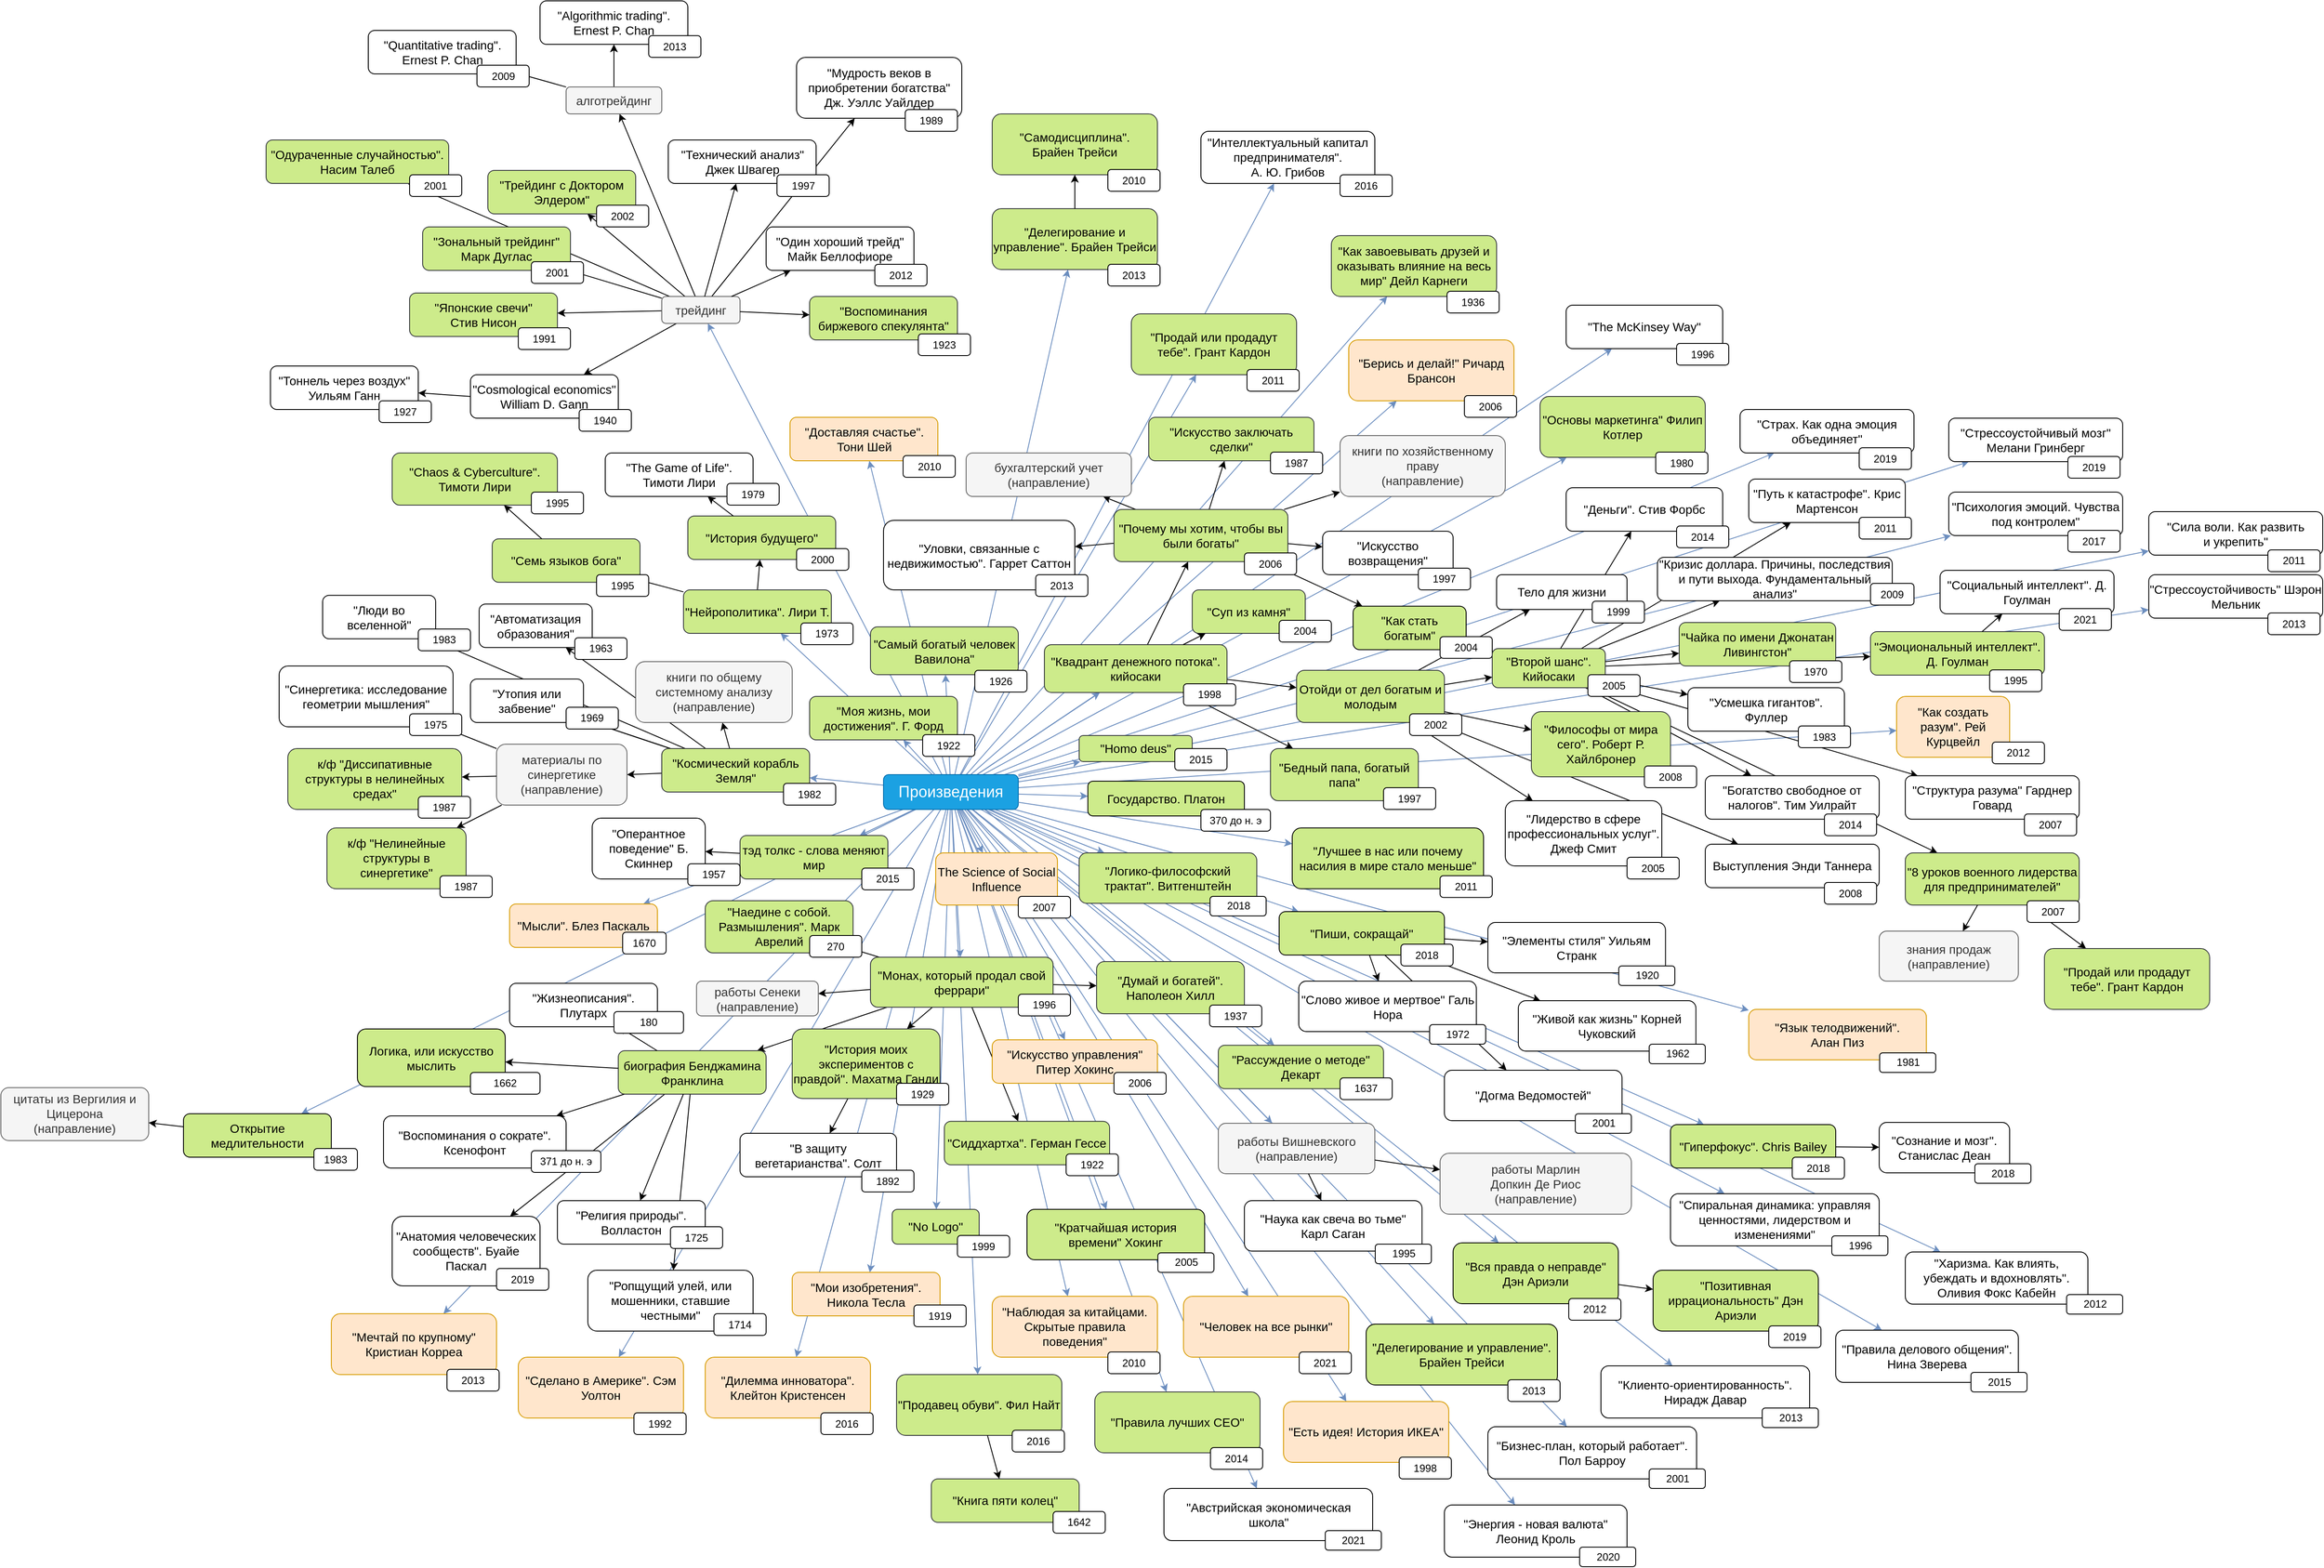 <mxfile version="14.6.13" type="device"><diagram id="gFQqTj9S9QjI57qX_FN8" name="Page-1"><mxGraphModel dx="1502" dy="1672" grid="1" gridSize="10" guides="1" tooltips="1" connect="1" arrows="1" fold="1" page="1" pageScale="1" pageWidth="1000" pageHeight="1000" math="0" shadow="0"><root><mxCell id="0"/><mxCell id="1" parent="0"/><mxCell id="6u4lLf7N7ye07NhKtf6_-30" style="rounded=1;orthogonalLoop=1;jettySize=auto;html=1;fontSize=11;strokeColor=#6c8ebf;fillColor=#dae8fc;strokeWidth=1;" edge="1" parent="1" source="RsOFP98a-wZczNKdAfNT-47" target="6u4lLf7N7ye07NhKtf6_-28"><mxGeometry relative="1" as="geometry"><mxPoint x="1277.092" y="930" as="sourcePoint"/><mxPoint x="2313.112" y="1529" as="targetPoint"/></mxGeometry></mxCell><mxCell id="6u4lLf7N7ye07NhKtf6_-26" style="rounded=1;orthogonalLoop=1;jettySize=auto;html=1;fontSize=11;strokeColor=#6c8ebf;fillColor=#dae8fc;strokeWidth=1;" edge="1" parent="1" source="RsOFP98a-wZczNKdAfNT-47" target="6u4lLf7N7ye07NhKtf6_-24"><mxGeometry relative="1" as="geometry"><mxPoint x="1262.201" y="930" as="sourcePoint"/><mxPoint x="1970.449" y="1649" as="targetPoint"/></mxGeometry></mxCell><mxCell id="6u4lLf7N7ye07NhKtf6_-22" style="rounded=1;orthogonalLoop=1;jettySize=auto;html=1;fontSize=11;strokeColor=#6c8ebf;fillColor=#dae8fc;strokeWidth=1;" edge="1" parent="1" source="RsOFP98a-wZczNKdAfNT-47" target="6u4lLf7N7ye07NhKtf6_-19"><mxGeometry relative="1" as="geometry"><mxPoint x="1267.645" y="930" as="sourcePoint"/><mxPoint x="2072.283" y="1570" as="targetPoint"/></mxGeometry></mxCell><mxCell id="6u4lLf7N7ye07NhKtf6_-17" style="rounded=1;orthogonalLoop=1;jettySize=auto;html=1;fontSize=11;strokeColor=#6c8ebf;fillColor=#dae8fc;strokeWidth=1;" edge="1" parent="1" source="RsOFP98a-wZczNKdAfNT-47" target="6u4lLf7N7ye07NhKtf6_-15"><mxGeometry relative="1" as="geometry"><mxPoint x="1254.289" y="930" as="sourcePoint"/><mxPoint x="1584.37" y="1490" as="targetPoint"/></mxGeometry></mxCell><mxCell id="nxBshVo640C-v6cIo3Fv-6" style="orthogonalLoop=1;jettySize=auto;html=1;strokeColor=#6c8ebf;fillColor=#dae8fc;strokeWidth=1;" parent="1" source="RsOFP98a-wZczNKdAfNT-47" target="nxBshVo640C-v6cIo3Fv-2" edge="1"><mxGeometry relative="1" as="geometry"><mxPoint x="1287.776" y="930" as="sourcePoint"/><mxPoint x="2108.405" y="1292.5" as="targetPoint"/></mxGeometry></mxCell><mxCell id="6u4lLf7N7ye07NhKtf6_-13" style="rounded=1;orthogonalLoop=1;jettySize=auto;html=1;fontSize=11;strokeColor=#6c8ebf;fillColor=#dae8fc;strokeWidth=1;" edge="1" parent="1" source="RsOFP98a-wZczNKdAfNT-47" target="6u4lLf7N7ye07NhKtf6_-11"><mxGeometry relative="1" as="geometry"><mxPoint x="1267.645" y="930" as="sourcePoint"/><mxPoint x="2072.283" y="1570" as="targetPoint"/></mxGeometry></mxCell><mxCell id="6u4lLf7N7ye07NhKtf6_-9" style="rounded=1;orthogonalLoop=1;jettySize=auto;html=1;fontSize=11;strokeColor=#6c8ebf;fillColor=#dae8fc;strokeWidth=1;" edge="1" parent="1" source="RsOFP98a-wZczNKdAfNT-47" target="6u4lLf7N7ye07NhKtf6_-7"><mxGeometry relative="1" as="geometry"><mxPoint x="1260.661" y="930" as="sourcePoint"/><mxPoint x="1798.219" y="1522" as="targetPoint"/></mxGeometry></mxCell><mxCell id="wMTSX7TPlGTdCGAvRJ2a-18" style="orthogonalLoop=1;jettySize=auto;html=1;" parent="1" source="wMTSX7TPlGTdCGAvRJ2a-8" target="wMTSX7TPlGTdCGAvRJ2a-16" edge="1"><mxGeometry relative="1" as="geometry"><mxPoint x="971.834" y="434" as="sourcePoint"/><mxPoint x="896.236" y="345" as="targetPoint"/></mxGeometry></mxCell><mxCell id="HOvaQf6yUYxWFvqGRwPJ-27" style="orthogonalLoop=1;jettySize=auto;html=1;strokeColor=#6c8ebf;fillColor=#dae8fc;strokeWidth=1;" parent="1" source="RsOFP98a-wZczNKdAfNT-47" target="HOvaQf6yUYxWFvqGRwPJ-24" edge="1"><mxGeometry relative="1" as="geometry"><mxPoint x="1246.981" y="890" as="sourcePoint"/><mxPoint x="1377.158" y="309" as="targetPoint"/></mxGeometry></mxCell><mxCell id="HOvaQf6yUYxWFvqGRwPJ-16" style="edgeStyle=none;rounded=0;orthogonalLoop=1;jettySize=auto;html=1;" parent="1" source="HOvaQf6yUYxWFvqGRwPJ-15" target="HOvaQf6yUYxWFvqGRwPJ-13" edge="1"><mxGeometry relative="1" as="geometry"/></mxCell><mxCell id="HOvaQf6yUYxWFvqGRwPJ-6" style="orthogonalLoop=1;jettySize=auto;html=1;strokeColor=#6c8ebf;fillColor=#dae8fc;strokeWidth=1;" parent="1" source="RsOFP98a-wZczNKdAfNT-47" target="HOvaQf6yUYxWFvqGRwPJ-2" edge="1"><mxGeometry relative="1" as="geometry"><mxPoint x="1320" y="912.348" as="sourcePoint"/><mxPoint x="1400" y="914.773" as="targetPoint"/></mxGeometry></mxCell><mxCell id="Y14NpZWbVYpAQ7IEgKy--3" style="rounded=0;orthogonalLoop=1;jettySize=auto;html=1;" parent="1" source="tB49qgXk785BnZ7Lmxhy-1" target="FyU_9MYmu1Jh1yO-Xfc4-14" edge="1"><mxGeometry relative="1" as="geometry"/></mxCell><mxCell id="aO-gifKziL9YiZISCLc2-5" style="orthogonalLoop=1;jettySize=auto;html=1;strokeColor=#6c8ebf;fillColor=#dae8fc;strokeWidth=1;" parent="1" source="RsOFP98a-wZczNKdAfNT-47" target="aO-gifKziL9YiZISCLc2-3" edge="1"><mxGeometry relative="1" as="geometry"><mxPoint x="1246.981" y="890" as="sourcePoint"/><mxPoint x="1377.158" y="309" as="targetPoint"/></mxGeometry></mxCell><mxCell id="nWjuYzotjqNZ7Qua0hlF-4" value="" style="rounded=1;orthogonalLoop=1;jettySize=auto;html=1;fontSize=11;strokeColor=#6c8ebf;fillColor=#dae8fc;strokeWidth=1;" parent="1" source="RsOFP98a-wZczNKdAfNT-47" target="nWjuYzotjqNZ7Qua0hlF-2" edge="1"><mxGeometry relative="1" as="geometry"><mxPoint x="1279.286" y="890" as="sourcePoint"/><mxPoint x="1950.625" y="525" as="targetPoint"/></mxGeometry></mxCell><mxCell id="9zSTBF1xBcPs35yZZVo1-21" style="orthogonalLoop=1;jettySize=auto;html=1;strokeColor=#6c8ebf;fillColor=#dae8fc;strokeWidth=1;" parent="1" source="RsOFP98a-wZczNKdAfNT-47" target="9zSTBF1xBcPs35yZZVo1-19" edge="1"><mxGeometry relative="1" as="geometry"><mxPoint x="1254.248" y="890" as="sourcePoint"/><mxPoint x="1524.442" y="430" as="targetPoint"/></mxGeometry></mxCell><mxCell id="9zSTBF1xBcPs35yZZVo1-15" style="orthogonalLoop=1;jettySize=auto;html=1;strokeColor=#6c8ebf;fillColor=#dae8fc;strokeWidth=1;" parent="1" source="RsOFP98a-wZczNKdAfNT-47" target="9zSTBF1xBcPs35yZZVo1-13" edge="1"><mxGeometry relative="1" as="geometry"><mxPoint x="1320" y="912.348" as="sourcePoint"/><mxPoint x="1400" y="914.773" as="targetPoint"/></mxGeometry></mxCell><mxCell id="ZFBhD2nThf9lycHF0sX4-7" style="rounded=1;orthogonalLoop=1;jettySize=auto;html=1;fontSize=11;strokeColor=#6c8ebf;fillColor=#dae8fc;strokeWidth=1;" parent="1" source="RsOFP98a-wZczNKdAfNT-47" target="ZFBhD2nThf9lycHF0sX4-3" edge="1"><mxGeometry relative="1" as="geometry"><mxPoint x="1256.362" y="930" as="sourcePoint"/><mxPoint x="1720.741" y="1600" as="targetPoint"/></mxGeometry></mxCell><mxCell id="wMTSX7TPlGTdCGAvRJ2a-14" style="orthogonalLoop=1;jettySize=auto;html=1;" parent="1" source="wMTSX7TPlGTdCGAvRJ2a-8" target="wMTSX7TPlGTdCGAvRJ2a-12" edge="1"><mxGeometry relative="1" as="geometry"><mxPoint x="935" y="462" as="sourcePoint"/><mxPoint x="828.333" y="430" as="targetPoint"/></mxGeometry></mxCell><mxCell id="wMTSX7TPlGTdCGAvRJ2a-10" style="orthogonalLoop=1;jettySize=auto;html=1;" parent="1" source="wMTSX7TPlGTdCGAvRJ2a-8" target="wMTSX7TPlGTdCGAvRJ2a-4" edge="1"><mxGeometry relative="1" as="geometry"><mxPoint x="772" y="618.75" as="sourcePoint"/><mxPoint x="728.6" y="580" as="targetPoint"/></mxGeometry></mxCell><mxCell id="wMTSX7TPlGTdCGAvRJ2a-5" style="orthogonalLoop=1;jettySize=auto;html=1;strokeColor=#6c8ebf;fillColor=#dae8fc;strokeWidth=1;" parent="1" source="RsOFP98a-wZczNKdAfNT-47" target="wMTSX7TPlGTdCGAvRJ2a-8" edge="1"><mxGeometry relative="1" as="geometry"><mxPoint x="1237.574" y="890" as="sourcePoint"/><mxPoint x="1148.658" y="529" as="targetPoint"/></mxGeometry></mxCell><mxCell id="hwRI6XJlKgeZOXECYZcN-6" style="edgeStyle=none;shape=connector;rounded=1;orthogonalLoop=1;jettySize=auto;html=1;labelBackgroundColor=#ffffff;fontFamily=Helvetica;fontSize=11;fontColor=#000000;endArrow=classic;strokeColor=#000000;" parent="1" source="31Xx-qMsKH4X4Rx2XjnZ-43" target="hwRI6XJlKgeZOXECYZcN-3" edge="1"><mxGeometry relative="1" as="geometry"><mxPoint x="1730" y="1333.255" as="sourcePoint"/><mxPoint x="1805" y="1344.3" as="targetPoint"/></mxGeometry></mxCell><mxCell id="nATxKmzf6BtQvCfUr36B-5" style="rounded=1;orthogonalLoop=1;jettySize=auto;html=1;fontSize=11;strokeColor=#6c8ebf;fillColor=#dae8fc;strokeWidth=1;" parent="1" source="RsOFP98a-wZczNKdAfNT-47" target="nATxKmzf6BtQvCfUr36B-3" edge="1"><mxGeometry relative="1" as="geometry"><mxPoint x="1254.289" y="930" as="sourcePoint"/><mxPoint x="1584.37" y="1490" as="targetPoint"/></mxGeometry></mxCell><mxCell id="enLq7b-c_litIEcMcn0s-9" style="orthogonalLoop=1;jettySize=auto;html=1;strokeColor=#6c8ebf;fillColor=#dae8fc;strokeWidth=1;" parent="1" source="RsOFP98a-wZczNKdAfNT-47" target="enLq7b-c_litIEcMcn0s-6" edge="1"><mxGeometry relative="1" as="geometry"><mxPoint x="1237.574" y="890" as="sourcePoint"/><mxPoint x="1148.658" y="529" as="targetPoint"/></mxGeometry></mxCell><mxCell id="SkOuhZz7W8Dh3s9xq-EC-6" style="orthogonalLoop=1;jettySize=auto;html=1;" parent="1" source="_hCI-wKqTH-qusD7r400-21" target="31Xx-qMsKH4X4Rx2XjnZ-69" edge="1"><mxGeometry relative="1" as="geometry"><mxPoint x="1977.32" y="790" as="sourcePoint"/><mxPoint x="2376.907" y="980" as="targetPoint"/></mxGeometry></mxCell><mxCell id="hvNdaiBAutXoqobx4dG9-4" style="orthogonalLoop=1;jettySize=auto;html=1;fillColor=#dae8fc;strokeColor=#6c8ebf;strokeWidth=1;" parent="1" source="RsOFP98a-wZczNKdAfNT-47" target="hvNdaiBAutXoqobx4dG9-2" edge="1"><mxGeometry relative="1" as="geometry"><mxPoint x="1170.556" y="930" as="sourcePoint"/><mxPoint x="660" y="1071.931" as="targetPoint"/></mxGeometry></mxCell><mxCell id="zYDKx4PykuvDN0_hsxEK-4" style="orthogonalLoop=1;jettySize=auto;html=1;fillColor=#dae8fc;strokeColor=#6c8ebf;strokeWidth=1;" parent="1" source="RsOFP98a-wZczNKdAfNT-47" target="zYDKx4PykuvDN0_hsxEK-2" edge="1"><mxGeometry relative="1" as="geometry"><mxPoint x="1165" y="902.172" as="sourcePoint"/><mxPoint x="1080" y="893.586" as="targetPoint"/></mxGeometry></mxCell><mxCell id="yH5rw5O3tdyiB3K_Kici-9" value="" style="rounded=1;orthogonalLoop=1;jettySize=auto;html=1;fontSize=11;strokeColor=#6c8ebf;fillColor=#dae8fc;strokeWidth=1;" parent="1" source="RsOFP98a-wZczNKdAfNT-47" target="yH5rw5O3tdyiB3K_Kici-7" edge="1"><mxGeometry relative="1" as="geometry"><mxPoint x="1304.105" y="890" as="sourcePoint"/><mxPoint x="2412.994" y="530" as="targetPoint"/></mxGeometry></mxCell><mxCell id="yH5rw5O3tdyiB3K_Kici-4" value="" style="rounded=1;orthogonalLoop=1;jettySize=auto;html=1;fontSize=11;strokeColor=#6c8ebf;fillColor=#dae8fc;strokeWidth=1;" parent="1" source="RsOFP98a-wZczNKdAfNT-47" target="yH5rw5O3tdyiB3K_Kici-2" edge="1"><mxGeometry relative="1" as="geometry"><mxPoint x="1320" y="890.12" as="sourcePoint"/><mxPoint x="2392.539" y="615" as="targetPoint"/></mxGeometry></mxCell><mxCell id="l2uxk4pcmpk9MyoWbjjn-12" value="" style="rounded=1;orthogonalLoop=1;jettySize=auto;html=1;fontSize=11;strokeColor=#6c8ebf;fillColor=#dae8fc;strokeWidth=1;" parent="1" source="RsOFP98a-wZczNKdAfNT-47" target="l2uxk4pcmpk9MyoWbjjn-10" edge="1"><mxGeometry relative="1" as="geometry"><mxPoint x="1320" y="893.104" as="sourcePoint"/><mxPoint x="2530" y="629.302" as="targetPoint"/></mxGeometry></mxCell><mxCell id="l2uxk4pcmpk9MyoWbjjn-8" value="" style="rounded=1;orthogonalLoop=1;jettySize=auto;html=1;fontSize=11;strokeColor=#6c8ebf;fillColor=#dae8fc;strokeWidth=1;" parent="1" source="RsOFP98a-wZczNKdAfNT-47" target="l2uxk4pcmpk9MyoWbjjn-6" edge="1"><mxGeometry relative="1" as="geometry"><mxPoint x="1320" y="898.198" as="sourcePoint"/><mxPoint x="2620" y="700.228" as="targetPoint"/></mxGeometry></mxCell><mxCell id="l2uxk4pcmpk9MyoWbjjn-4" value="" style="rounded=1;orthogonalLoop=1;jettySize=auto;html=1;fontSize=11;strokeColor=#6c8ebf;fillColor=#dae8fc;strokeWidth=1;" parent="1" source="RsOFP98a-wZczNKdAfNT-47" target="l2uxk4pcmpk9MyoWbjjn-2" edge="1"><mxGeometry relative="1" as="geometry"><mxPoint x="1279.286" y="890" as="sourcePoint"/><mxPoint x="1950.625" y="525" as="targetPoint"/></mxGeometry></mxCell><mxCell id="31Xx-qMsKH4X4Rx2XjnZ-66" style="rounded=1;orthogonalLoop=1;jettySize=auto;html=1;strokeColor=#6c8ebf;fillColor=#dae8fc;strokeWidth=1;" parent="1" source="RsOFP98a-wZczNKdAfNT-47" target="31Xx-qMsKH4X4Rx2XjnZ-64" edge="1"><mxGeometry relative="1" as="geometry"><mxPoint x="1230.748" y="930" as="sourcePoint"/><mxPoint x="860.566" y="1560" as="targetPoint"/></mxGeometry></mxCell><mxCell id="31Xx-qMsKH4X4Rx2XjnZ-60" style="rounded=1;orthogonalLoop=1;jettySize=auto;html=1;strokeColor=#6c8ebf;fillColor=#dae8fc;strokeWidth=1;" parent="1" source="RsOFP98a-wZczNKdAfNT-47" target="31Xx-qMsKH4X4Rx2XjnZ-58" edge="1"><mxGeometry relative="1" as="geometry"><mxPoint x="1243.422" y="930" as="sourcePoint"/><mxPoint x="1273.387" y="1580" as="targetPoint"/></mxGeometry></mxCell><mxCell id="31Xx-qMsKH4X4Rx2XjnZ-55" value="" style="rounded=1;orthogonalLoop=1;jettySize=auto;html=1;fontSize=11;strokeColor=#6c8ebf;fillColor=#dae8fc;strokeWidth=1;" parent="1" source="RsOFP98a-wZczNKdAfNT-47" target="31Xx-qMsKH4X4Rx2XjnZ-53" edge="1"><mxGeometry relative="1" as="geometry"><mxPoint x="1279.286" y="890" as="sourcePoint"/><mxPoint x="1950.625" y="525" as="targetPoint"/></mxGeometry></mxCell><mxCell id="31Xx-qMsKH4X4Rx2XjnZ-50" value="" style="rounded=1;orthogonalLoop=1;jettySize=auto;html=1;fontSize=11;strokeColor=#6c8ebf;fillColor=#dae8fc;strokeWidth=1;" parent="1" source="RsOFP98a-wZczNKdAfNT-47" target="31Xx-qMsKH4X4Rx2XjnZ-48" edge="1"><mxGeometry relative="1" as="geometry"><mxPoint x="1272.43" y="890" as="sourcePoint"/><mxPoint x="1413.847" y="795.5" as="targetPoint"/></mxGeometry></mxCell><mxCell id="31Xx-qMsKH4X4Rx2XjnZ-45" style="rounded=1;orthogonalLoop=1;jettySize=auto;html=1;fontSize=11;strokeColor=#6c8ebf;fillColor=#dae8fc;strokeWidth=1;" parent="1" source="RsOFP98a-wZczNKdAfNT-47" target="31Xx-qMsKH4X4Rx2XjnZ-43" edge="1"><mxGeometry relative="1" as="geometry"><mxPoint x="1254.289" y="930" as="sourcePoint"/><mxPoint x="1584.37" y="1490" as="targetPoint"/></mxGeometry></mxCell><mxCell id="31Xx-qMsKH4X4Rx2XjnZ-38" style="rounded=1;orthogonalLoop=1;jettySize=auto;html=1;strokeColor=#6c8ebf;fillColor=#dae8fc;strokeWidth=1;" parent="1" source="RsOFP98a-wZczNKdAfNT-47" target="31Xx-qMsKH4X4Rx2XjnZ-36" edge="1"><mxGeometry relative="1" as="geometry"><mxPoint x="1237.026" y="930" as="sourcePoint"/><mxPoint x="1064.58" y="1560" as="targetPoint"/></mxGeometry></mxCell><mxCell id="31Xx-qMsKH4X4Rx2XjnZ-33" style="orthogonalLoop=1;jettySize=auto;html=1;fillColor=#dae8fc;strokeColor=#6c8ebf;strokeWidth=1;" parent="1" source="RsOFP98a-wZczNKdAfNT-47" target="31Xx-qMsKH4X4Rx2XjnZ-28" edge="1"><mxGeometry relative="1" as="geometry"><mxPoint x="1165" y="902.172" as="sourcePoint"/><mxPoint x="1080" y="893.586" as="targetPoint"/></mxGeometry></mxCell><mxCell id="31Xx-qMsKH4X4Rx2XjnZ-25" style="rounded=1;orthogonalLoop=1;jettySize=auto;html=1;strokeColor=#6c8ebf;fillColor=#dae8fc;strokeWidth=1;" parent="1" source="RsOFP98a-wZczNKdAfNT-47" target="31Xx-qMsKH4X4Rx2XjnZ-23" edge="1"><mxGeometry relative="1" as="geometry"><mxPoint x="1239.123" y="930" as="sourcePoint"/><mxPoint x="1149.221" y="1462.5" as="targetPoint"/></mxGeometry></mxCell><mxCell id="31Xx-qMsKH4X4Rx2XjnZ-19" style="rounded=1;orthogonalLoop=1;jettySize=auto;html=1;strokeColor=#6c8ebf;fillColor=#dae8fc;strokeWidth=1;" parent="1" source="RsOFP98a-wZczNKdAfNT-47" target="31Xx-qMsKH4X4Rx2XjnZ-16" edge="1"><mxGeometry relative="1" as="geometry"><mxPoint x="1241.8" y="930" as="sourcePoint"/><mxPoint x="1225.7" y="1390" as="targetPoint"/></mxGeometry></mxCell><mxCell id="31Xx-qMsKH4X4Rx2XjnZ-14" style="rounded=1;orthogonalLoop=1;jettySize=auto;html=1;strokeColor=#6c8ebf;fillColor=#dae8fc;strokeWidth=1;" parent="1" source="RsOFP98a-wZczNKdAfNT-47" target="31Xx-qMsKH4X4Rx2XjnZ-12" edge="1"><mxGeometry relative="1" as="geometry"><mxPoint x="1241.8" y="930" as="sourcePoint"/><mxPoint x="1225.7" y="1390" as="targetPoint"/></mxGeometry></mxCell><mxCell id="31Xx-qMsKH4X4Rx2XjnZ-8" style="rounded=1;orthogonalLoop=1;jettySize=auto;html=1;fontSize=11;strokeColor=#6c8ebf;fillColor=#dae8fc;strokeWidth=1;" parent="1" source="RsOFP98a-wZczNKdAfNT-47" target="31Xx-qMsKH4X4Rx2XjnZ-6" edge="1"><mxGeometry relative="1" as="geometry"><mxPoint x="1247.516" y="930" as="sourcePoint"/><mxPoint x="1386.221" y="1483" as="targetPoint"/></mxGeometry></mxCell><mxCell id="pnwwbckA5jxVhMsNkGov-80" style="rounded=1;orthogonalLoop=1;jettySize=auto;html=1;strokeColor=#6c8ebf;fillColor=#dae8fc;strokeWidth=1;" parent="1" source="RsOFP98a-wZczNKdAfNT-47" target="9TvSdvk3E5GPOlqkx3RB-13" edge="1"><mxGeometry relative="1" as="geometry"><mxPoint x="980" y="1450" as="sourcePoint"/><mxPoint x="902.246" y="1380" as="targetPoint"/></mxGeometry></mxCell><mxCell id="KyB1wKagL7utWyiWBppH-5" style="rounded=1;orthogonalLoop=1;jettySize=auto;html=1;fontSize=11;strokeColor=#6c8ebf;fillColor=#dae8fc;strokeWidth=1;" parent="1" source="RsOFP98a-wZczNKdAfNT-47" target="KyB1wKagL7utWyiWBppH-3" edge="1"><mxGeometry relative="1" as="geometry"><mxPoint x="1243.643" y="930" as="sourcePoint"/><mxPoint x="1253.357" y="1100" as="targetPoint"/></mxGeometry></mxCell><mxCell id="7oaHPai1JbAgvdwFECQF-8" style="edgeStyle=none;shape=connector;rounded=1;orthogonalLoop=1;jettySize=auto;html=1;labelBackgroundColor=default;fontFamily=Helvetica;fontSize=11;fontColor=default;endArrow=classic;strokeColor=#6c8ebf;fillColor=#dae8fc;strokeWidth=1;" parent="1" source="RsOFP98a-wZczNKdAfNT-47" target="7oaHPai1JbAgvdwFECQF-9" edge="1"><mxGeometry relative="1" as="geometry"><mxPoint x="1249.951" y="930" as="sourcePoint"/><mxPoint x="1614.435" y="1300" as="targetPoint"/></mxGeometry></mxCell><mxCell id="7oaHPai1JbAgvdwFECQF-4" style="edgeStyle=none;shape=connector;rounded=1;orthogonalLoop=1;jettySize=auto;html=1;labelBackgroundColor=default;fontFamily=Helvetica;fontSize=11;fontColor=default;endArrow=classic;strokeColor=#6c8ebf;fillColor=#dae8fc;strokeWidth=1;" parent="1" source="RsOFP98a-wZczNKdAfNT-47" target="7oaHPai1JbAgvdwFECQF-2" edge="1"><mxGeometry relative="1" as="geometry"><mxPoint x="1281.25" y="930" as="sourcePoint"/><mxPoint x="1457.93" y="1188.75" as="targetPoint"/></mxGeometry></mxCell><mxCell id="UOSPbNd38purDqlrOx0x-4" style="orthogonalLoop=1;jettySize=auto;html=1;" parent="1" source="FyU_9MYmu1Jh1yO-Xfc4-6" target="UOSPbNd38purDqlrOx0x-2" edge="1"><mxGeometry relative="1" as="geometry"><mxPoint x="1943.562" y="745" as="sourcePoint"/><mxPoint x="2024.932" y="610" as="targetPoint"/></mxGeometry></mxCell><mxCell id="VPud3m4QUuQE5rzuyN6K-8" style="orthogonalLoop=1;jettySize=auto;html=1;strokeColor=#6c8ebf;fillColor=#dae8fc;strokeWidth=1;" parent="1" source="RsOFP98a-wZczNKdAfNT-47" target="VPud3m4QUuQE5rzuyN6K-6" edge="1"><mxGeometry relative="1" as="geometry"><mxPoint x="1221.054" y="890" as="sourcePoint"/><mxPoint x="1046.807" y="727.5" as="targetPoint"/></mxGeometry></mxCell><mxCell id="_hCI-wKqTH-qusD7r400-23" style="orthogonalLoop=1;jettySize=auto;html=1;" parent="1" source="FyU_9MYmu1Jh1yO-Xfc4-6" target="_hCI-wKqTH-qusD7r400-21" edge="1"><mxGeometry relative="1" as="geometry"><mxPoint x="1799.615" y="830" as="sourcePoint"/><mxPoint x="2147.821" y="970" as="targetPoint"/></mxGeometry></mxCell><mxCell id="_hCI-wKqTH-qusD7r400-19" style="edgeStyle=none;shape=connector;rounded=1;orthogonalLoop=1;jettySize=auto;html=1;labelBackgroundColor=#ffffff;fontFamily=Helvetica;fontSize=11;fontColor=#000000;endArrow=classic;strokeColor=#000000;" parent="1" source="FyU_9MYmu1Jh1yO-Xfc4-6" target="_hCI-wKqTH-qusD7r400-14" edge="1"><mxGeometry relative="1" as="geometry"><mxPoint x="1995" y="769.92" as="sourcePoint"/><mxPoint x="2310" y="781.649" as="targetPoint"/></mxGeometry></mxCell><mxCell id="_hCI-wKqTH-qusD7r400-12" style="edgeStyle=none;shape=connector;rounded=1;orthogonalLoop=1;jettySize=auto;html=1;labelBackgroundColor=#ffffff;fontFamily=Helvetica;fontSize=11;fontColor=#000000;endArrow=classic;strokeColor=#000000;" parent="1" source="FyU_9MYmu1Jh1yO-Xfc4-6" target="_hCI-wKqTH-qusD7r400-10" edge="1"><mxGeometry relative="1" as="geometry"><mxPoint x="1979.245" y="790" as="sourcePoint"/><mxPoint x="2165.283" y="875" as="targetPoint"/></mxGeometry></mxCell><mxCell id="_hCI-wKqTH-qusD7r400-8" style="edgeStyle=none;shape=connector;rounded=1;orthogonalLoop=1;jettySize=auto;html=1;labelBackgroundColor=default;fontFamily=Helvetica;fontSize=11;fontColor=default;endArrow=classic;strokeColor=#6c8ebf;fillColor=#dae8fc;strokeWidth=1;" parent="1" source="RsOFP98a-wZczNKdAfNT-47" target="_hCI-wKqTH-qusD7r400-6" edge="1"><mxGeometry relative="1" as="geometry"><mxPoint x="1257.67" y="930" as="sourcePoint"/><mxPoint x="1532.628" y="1292.5" as="targetPoint"/></mxGeometry></mxCell><mxCell id="eRWgpKovWUvQIof7ADLE-18" style="edgeStyle=none;shape=connector;rounded=1;orthogonalLoop=1;jettySize=auto;html=1;labelBackgroundColor=#ffffff;fontFamily=Helvetica;fontSize=11;fontColor=#000000;endArrow=classic;strokeColor=#000000;" parent="1" source="FyU_9MYmu1Jh1yO-Xfc4-2" target="eRWgpKovWUvQIof7ADLE-16" edge="1"><mxGeometry relative="1" as="geometry"><mxPoint x="1723.817" y="1097.5" as="sourcePoint"/><mxPoint x="1734.397" y="1127.5" as="targetPoint"/></mxGeometry></mxCell><mxCell id="eRWgpKovWUvQIof7ADLE-14" style="edgeStyle=none;shape=connector;rounded=1;orthogonalLoop=1;jettySize=auto;html=1;labelBackgroundColor=#ffffff;fontFamily=Helvetica;fontSize=11;fontColor=#000000;endArrow=classic;strokeColor=#000000;" parent="1" source="FyU_9MYmu1Jh1yO-Xfc4-2" target="eRWgpKovWUvQIof7ADLE-12" edge="1"><mxGeometry relative="1" as="geometry"><mxPoint x="1723.817" y="1097.5" as="sourcePoint"/><mxPoint x="1734.397" y="1127.5" as="targetPoint"/></mxGeometry></mxCell><mxCell id="eRWgpKovWUvQIof7ADLE-10" style="edgeStyle=none;shape=connector;rounded=1;orthogonalLoop=1;jettySize=auto;html=1;labelBackgroundColor=#ffffff;fontFamily=Helvetica;fontSize=11;fontColor=#000000;endArrow=classic;strokeColor=#000000;" parent="1" source="FyU_9MYmu1Jh1yO-Xfc4-2" target="eRWgpKovWUvQIof7ADLE-8" edge="1"><mxGeometry relative="1" as="geometry"><mxPoint x="1723.817" y="1097.5" as="sourcePoint"/><mxPoint x="1734.397" y="1127.5" as="targetPoint"/></mxGeometry></mxCell><mxCell id="eRWgpKovWUvQIof7ADLE-1" style="orthogonalLoop=1;jettySize=auto;html=1;" parent="1" source="FyU_9MYmu1Jh1yO-Xfc4-6" target="s26Afz5XdEESrJ8MG8HM-3" edge="1"><mxGeometry relative="1" as="geometry"><mxPoint x="1780" y="770" as="sourcePoint"/><mxPoint x="1908.333" y="700" as="targetPoint"/></mxGeometry></mxCell><mxCell id="s26Afz5XdEESrJ8MG8HM-12" style="orthogonalLoop=1;jettySize=auto;html=1;" parent="1" source="VWxjFS_z5K5VY_h7uVj0-5" target="s26Afz5XdEESrJ8MG8HM-10" edge="1"><mxGeometry relative="1" as="geometry"><mxPoint x="1771.667" y="830" as="sourcePoint"/><mxPoint x="1911.667" y="920" as="targetPoint"/></mxGeometry></mxCell><mxCell id="s26Afz5XdEESrJ8MG8HM-8" style="edgeStyle=none;shape=connector;rounded=1;orthogonalLoop=1;jettySize=auto;html=1;labelBackgroundColor=#ffffff;fontFamily=Helvetica;fontSize=11;fontColor=#000000;endArrow=classic;strokeColor=#000000;" parent="1" source="FyU_9MYmu1Jh1yO-Xfc4-6" target="s26Afz5XdEESrJ8MG8HM-6" edge="1"><mxGeometry relative="1" as="geometry"><mxPoint x="1995" y="779.85" as="sourcePoint"/><mxPoint x="2090" y="797.9" as="targetPoint"/></mxGeometry></mxCell><mxCell id="yeUZzji5SCjtuLvzpn78-7" style="edgeStyle=none;shape=connector;rounded=1;orthogonalLoop=1;jettySize=auto;html=1;labelBackgroundColor=#ffffff;fontFamily=Helvetica;fontSize=11;fontColor=#000000;endArrow=classic;strokeColor=#000000;" parent="1" source="FyU_9MYmu1Jh1yO-Xfc4-6" target="yeUZzji5SCjtuLvzpn78-2" edge="1"><mxGeometry relative="1" as="geometry"/></mxCell><mxCell id="lgdNcTlRZ70p7qupT05S-9" style="edgeStyle=none;shape=connector;rounded=1;orthogonalLoop=1;jettySize=auto;html=1;labelBackgroundColor=#ffffff;fontFamily=Helvetica;fontSize=11;fontColor=#000000;endArrow=classic;strokeColor=#000000;" parent="1" source="FyU_9MYmu1Jh1yO-Xfc4-6" target="lgdNcTlRZ70p7qupT05S-7" edge="1"><mxGeometry relative="1" as="geometry"/></mxCell><mxCell id="FyU_9MYmu1Jh1yO-Xfc4-31" style="edgeStyle=none;shape=connector;rounded=1;orthogonalLoop=1;jettySize=auto;html=1;labelBackgroundColor=#ffffff;fontFamily=Helvetica;fontSize=11;fontColor=#000000;endArrow=classic;strokeColor=#000000;" parent="1" source="tB49qgXk785BnZ7Lmxhy-1" target="FyU_9MYmu1Jh1yO-Xfc4-29" edge="1"><mxGeometry relative="1" as="geometry"/></mxCell><mxCell id="FyU_9MYmu1Jh1yO-Xfc4-20" style="edgeStyle=none;shape=connector;rounded=1;orthogonalLoop=1;jettySize=auto;html=1;exitX=0.75;exitY=1;exitDx=0;exitDy=0;labelBackgroundColor=default;fontFamily=Helvetica;fontSize=11;fontColor=default;endArrow=classic;strokeColor=#6c8ebf;fillColor=#dae8fc;strokeWidth=1;" parent="1" source="RsOFP98a-wZczNKdAfNT-47" target="FyU_9MYmu1Jh1yO-Xfc4-18" edge="1"><mxGeometry relative="1" as="geometry"/></mxCell><mxCell id="FyU_9MYmu1Jh1yO-Xfc4-16" style="edgeStyle=none;shape=connector;rounded=0;orthogonalLoop=1;jettySize=auto;html=1;labelBackgroundColor=default;fontFamily=Helvetica;fontSize=11;fontColor=default;endArrow=classic;strokeColor=default;" parent="1" source="tB49qgXk785BnZ7Lmxhy-1" target="FyU_9MYmu1Jh1yO-Xfc4-14" edge="1"><mxGeometry relative="1" as="geometry"/></mxCell><mxCell id="FyU_9MYmu1Jh1yO-Xfc4-12" style="edgeStyle=none;shape=connector;rounded=1;orthogonalLoop=1;jettySize=auto;html=1;labelBackgroundColor=#ffffff;fontFamily=Helvetica;fontSize=11;fontColor=#000000;endArrow=classic;strokeColor=#000000;" parent="1" source="tB49qgXk785BnZ7Lmxhy-1" target="FyU_9MYmu1Jh1yO-Xfc4-10" edge="1"><mxGeometry relative="1" as="geometry"/></mxCell><mxCell id="BPlIDKTzGk7GvC-xiwXc-2" style="edgeStyle=none;rounded=0;orthogonalLoop=1;jettySize=auto;html=1;" parent="1" source="1-PPLSDRgiZijzcZA0eA-2" target="BPlIDKTzGk7GvC-xiwXc-1" edge="1"><mxGeometry relative="1" as="geometry"><mxPoint x="903.537" y="1257.5" as="sourcePoint"/><mxPoint x="816.463" y="1310" as="targetPoint"/></mxGeometry></mxCell><mxCell id="RsOFP98a-wZczNKdAfNT-42" value="" style="rounded=1;orthogonalLoop=1;jettySize=auto;html=1;fontSize=11;strokeColor=#6c8ebf;fillColor=#dae8fc;strokeWidth=1;" parent="1" source="RsOFP98a-wZczNKdAfNT-47" target="RsOFP98a-wZczNKdAfNT-51" edge="1"><mxGeometry relative="1" as="geometry"/></mxCell><mxCell id="RsOFP98a-wZczNKdAfNT-43" style="rounded=1;orthogonalLoop=1;jettySize=auto;html=1;fontSize=11;strokeColor=#6c8ebf;fillColor=#dae8fc;strokeWidth=1;" parent="1" source="RsOFP98a-wZczNKdAfNT-47" target="RsOFP98a-wZczNKdAfNT-64" edge="1"><mxGeometry relative="1" as="geometry"><mxPoint x="1330" y="1040" as="sourcePoint"/></mxGeometry></mxCell><mxCell id="RsOFP98a-wZczNKdAfNT-44" style="rounded=1;orthogonalLoop=1;jettySize=auto;html=1;fontSize=11;strokeColor=#6c8ebf;fillColor=#dae8fc;strokeWidth=1;" parent="1" source="RsOFP98a-wZczNKdAfNT-47" target="RsOFP98a-wZczNKdAfNT-65" edge="1"><mxGeometry relative="1" as="geometry"/></mxCell><mxCell id="RsOFP98a-wZczNKdAfNT-45" style="orthogonalLoop=1;jettySize=auto;html=1;strokeColor=#6c8ebf;fillColor=#dae8fc;strokeWidth=1;" parent="1" source="RsOFP98a-wZczNKdAfNT-47" target="RsOFP98a-wZczNKdAfNT-76" edge="1"><mxGeometry relative="1" as="geometry"/></mxCell><mxCell id="tB49qgXk785BnZ7Lmxhy-2" style="orthogonalLoop=1;jettySize=auto;html=1;fillColor=#dae8fc;strokeColor=#6c8ebf;strokeWidth=1;" parent="1" source="RsOFP98a-wZczNKdAfNT-47" target="tB49qgXk785BnZ7Lmxhy-1" edge="1"><mxGeometry relative="1" as="geometry"/></mxCell><mxCell id="1-PPLSDRgiZijzcZA0eA-10" style="orthogonalLoop=1;jettySize=auto;html=1;strokeColor=#6c8ebf;fillColor=#dae8fc;strokeWidth=1;" parent="1" source="RsOFP98a-wZczNKdAfNT-47" target="1-PPLSDRgiZijzcZA0eA-9" edge="1"><mxGeometry relative="1" as="geometry"/></mxCell><mxCell id="JOX3mPAxMRdIu2xZWJmV-2" style="orthogonalLoop=1;jettySize=auto;html=1;fillColor=#dae8fc;strokeColor=#6c8ebf;strokeWidth=1;" parent="1" source="RsOFP98a-wZczNKdAfNT-47" target="JOX3mPAxMRdIu2xZWJmV-1" edge="1"><mxGeometry relative="1" as="geometry"/></mxCell><mxCell id="192THwOo5AqlmfsSkR5P-2" style="orthogonalLoop=1;jettySize=auto;html=1;" parent="1" source="JOX3mPAxMRdIu2xZWJmV-1" target="192THwOo5AqlmfsSkR5P-1" edge="1"><mxGeometry relative="1" as="geometry"/></mxCell><mxCell id="192THwOo5AqlmfsSkR5P-4" style="orthogonalLoop=1;jettySize=auto;html=1;strokeColor=#6c8ebf;fillColor=#dae8fc;strokeWidth=1;" parent="1" source="RsOFP98a-wZczNKdAfNT-47" target="192THwOo5AqlmfsSkR5P-3" edge="1"><mxGeometry relative="1" as="geometry"/></mxCell><mxCell id="9TvSdvk3E5GPOlqkx3RB-10" style="edgeStyle=none;rounded=1;orthogonalLoop=1;jettySize=auto;html=1;strokeColor=#6c8ebf;fillColor=#dae8fc;strokeWidth=1;" parent="1" source="RsOFP98a-wZczNKdAfNT-47" target="JJqEq6PQ7TSfpPlxjw48-1" edge="1"><mxGeometry relative="1" as="geometry"/></mxCell><mxCell id="FyU_9MYmu1Jh1yO-Xfc4-4" style="edgeStyle=none;shape=connector;rounded=1;orthogonalLoop=1;jettySize=auto;html=1;labelBackgroundColor=default;fontFamily=Helvetica;fontSize=11;fontColor=default;endArrow=classic;strokeColor=#6c8ebf;fillColor=#dae8fc;strokeWidth=1;" parent="1" source="RsOFP98a-wZczNKdAfNT-47" target="FyU_9MYmu1Jh1yO-Xfc4-2" edge="1"><mxGeometry relative="1" as="geometry"/></mxCell><mxCell id="FyU_9MYmu1Jh1yO-Xfc4-35" style="edgeStyle=none;shape=connector;rounded=1;orthogonalLoop=1;jettySize=auto;html=1;labelBackgroundColor=default;fontFamily=Helvetica;fontSize=11;fontColor=default;endArrow=classic;strokeColor=#6c8ebf;fillColor=#dae8fc;strokeWidth=1;" parent="1" source="RsOFP98a-wZczNKdAfNT-47" target="FyU_9MYmu1Jh1yO-Xfc4-33" edge="1"><mxGeometry relative="1" as="geometry"/></mxCell><mxCell id="RsOFP98a-wZczNKdAfNT-47" value="Произведения" style="whiteSpace=wrap;html=1;fontSize=18;rounded=1;fillColor=#1ba1e2;strokeColor=#006EAF;fontColor=#ffffff;" parent="1" vertex="1"><mxGeometry x="1155" y="880" width="155" height="40" as="geometry"/></mxCell><mxCell id="RsOFP98a-wZczNKdAfNT-48" style="rounded=0;orthogonalLoop=1;jettySize=auto;html=1;fontSize=14;" parent="1" source="RsOFP98a-wZczNKdAfNT-51" target="RsOFP98a-wZczNKdAfNT-59" edge="1"><mxGeometry relative="1" as="geometry"/></mxCell><mxCell id="RsOFP98a-wZczNKdAfNT-50" style="orthogonalLoop=1;jettySize=auto;html=1;" parent="1" source="RsOFP98a-wZczNKdAfNT-51" target="RsOFP98a-wZczNKdAfNT-71" edge="1"><mxGeometry relative="1" as="geometry"/></mxCell><mxCell id="RsOFP98a-wZczNKdAfNT-52" style="orthogonalLoop=1;jettySize=auto;html=1;" parent="1" source="RsOFP98a-wZczNKdAfNT-59" target="RsOFP98a-wZczNKdAfNT-66" edge="1"><mxGeometry relative="1" as="geometry"/></mxCell><mxCell id="RsOFP98a-wZczNKdAfNT-53" style="orthogonalLoop=1;jettySize=auto;html=1;startArrow=none;" parent="1" source="pnwwbckA5jxVhMsNkGov-37" target="RsOFP98a-wZczNKdAfNT-67" edge="1"><mxGeometry relative="1" as="geometry"/></mxCell><mxCell id="RsOFP98a-wZczNKdAfNT-55" style="orthogonalLoop=1;jettySize=auto;html=1;" parent="1" source="RsOFP98a-wZczNKdAfNT-59" target="RsOFP98a-wZczNKdAfNT-69" edge="1"><mxGeometry relative="1" as="geometry"/></mxCell><mxCell id="RsOFP98a-wZczNKdAfNT-57" style="orthogonalLoop=1;jettySize=auto;html=1;" parent="1" source="RsOFP98a-wZczNKdAfNT-59" target="RsOFP98a-wZczNKdAfNT-79" edge="1"><mxGeometry relative="1" as="geometry"/></mxCell><mxCell id="RsOFP98a-wZczNKdAfNT-58" style="orthogonalLoop=1;jettySize=auto;html=1;" parent="1" source="RsOFP98a-wZczNKdAfNT-59" target="RsOFP98a-wZczNKdAfNT-78" edge="1"><mxGeometry relative="1" as="geometry"/></mxCell><mxCell id="RsOFP98a-wZczNKdAfNT-60" style="orthogonalLoop=1;jettySize=auto;html=1;" parent="1" source="RsOFP98a-wZczNKdAfNT-64" target="RsOFP98a-wZczNKdAfNT-74" edge="1"><mxGeometry relative="1" as="geometry"/></mxCell><mxCell id="RsOFP98a-wZczNKdAfNT-61" style="orthogonalLoop=1;jettySize=auto;html=1;" parent="1" source="RsOFP98a-wZczNKdAfNT-64" target="RsOFP98a-wZczNKdAfNT-75" edge="1"><mxGeometry relative="1" as="geometry"/></mxCell><mxCell id="RsOFP98a-wZczNKdAfNT-62" style="orthogonalLoop=1;jettySize=auto;html=1;" parent="1" source="RsOFP98a-wZczNKdAfNT-64" target="RsOFP98a-wZczNKdAfNT-73" edge="1"><mxGeometry relative="1" as="geometry"/></mxCell><mxCell id="RsOFP98a-wZczNKdAfNT-63" style="orthogonalLoop=1;jettySize=auto;html=1;" parent="1" source="RsOFP98a-wZczNKdAfNT-64" target="RsOFP98a-wZczNKdAfNT-72" edge="1"><mxGeometry relative="1" as="geometry"/></mxCell><mxCell id="1-PPLSDRgiZijzcZA0eA-1" style="orthogonalLoop=1;jettySize=auto;html=1;" parent="1" source="RsOFP98a-wZczNKdAfNT-64" target="RsOFP98a-wZczNKdAfNT-70" edge="1"><mxGeometry relative="1" as="geometry"/></mxCell><mxCell id="1-PPLSDRgiZijzcZA0eA-3" style="orthogonalLoop=1;jettySize=auto;html=1;" parent="1" source="RsOFP98a-wZczNKdAfNT-64" target="1-PPLSDRgiZijzcZA0eA-2" edge="1"><mxGeometry relative="1" as="geometry"/></mxCell><mxCell id="VW8JJAsYJ9K3xV1VWabX-2" style="orthogonalLoop=1;jettySize=auto;html=1;" parent="1" source="RsOFP98a-wZczNKdAfNT-73" target="VW8JJAsYJ9K3xV1VWabX-1" edge="1"><mxGeometry relative="1" as="geometry"/></mxCell><mxCell id="RsOFP98a-wZczNKdAfNT-75" value="работы Сенеки&lt;br&gt;(направление)" style="whiteSpace=wrap;html=1;fontSize=14;rounded=1;fillColor=#f5f5f5;fontColor=#333333;strokeColor=#666666;" parent="1" vertex="1"><mxGeometry x="940" y="1117.5" width="140" height="40" as="geometry"/></mxCell><mxCell id="RsOFP98a-wZczNKdAfNT-78" value="книги по хозяйственному праву&lt;br&gt;(направление)" style="whiteSpace=wrap;html=1;fontSize=14;rounded=1;fillColor=#f5f5f5;fontColor=#333333;strokeColor=#666666;" parent="1" vertex="1"><mxGeometry x="1680" y="490" width="190" height="70" as="geometry"/></mxCell><mxCell id="RsOFP98a-wZczNKdAfNT-79" value="бухгалтерский учет&lt;br&gt;(направление)" style="whiteSpace=wrap;html=1;fontSize=14;rounded=1;fillColor=#f5f5f5;fontColor=#333333;strokeColor=#666666;" parent="1" vertex="1"><mxGeometry x="1250" y="510" width="190" height="50" as="geometry"/></mxCell><mxCell id="RsOFP98a-wZczNKdAfNT-81" style="orthogonalLoop=1;jettySize=auto;html=1;" parent="1" source="RsOFP98a-wZczNKdAfNT-59" target="RsOFP98a-wZczNKdAfNT-80" edge="1"><mxGeometry relative="1" as="geometry"><mxPoint x="1475" y="670" as="sourcePoint"/><mxPoint x="1535" y="510" as="targetPoint"/></mxGeometry></mxCell><mxCell id="tB49qgXk785BnZ7Lmxhy-4" style="orthogonalLoop=1;jettySize=auto;html=1;" parent="1" source="tB49qgXk785BnZ7Lmxhy-1" target="tB49qgXk785BnZ7Lmxhy-3" edge="1"><mxGeometry relative="1" as="geometry"/></mxCell><mxCell id="1-PPLSDRgiZijzcZA0eA-7" style="orthogonalLoop=1;jettySize=auto;html=1;entryX=1;entryY=0.5;entryDx=0;entryDy=0;" parent="1" source="tB49qgXk785BnZ7Lmxhy-1" target="1-PPLSDRgiZijzcZA0eA-6" edge="1"><mxGeometry relative="1" as="geometry"/></mxCell><mxCell id="tB49qgXk785BnZ7Lmxhy-3" value="книги по общему системному анализу&lt;br&gt;(направление)" style="whiteSpace=wrap;html=1;fontSize=14;rounded=1;fillColor=#f5f5f5;fontColor=#333333;strokeColor=#666666;" parent="1" vertex="1"><mxGeometry x="870" y="750" width="180" height="70" as="geometry"/></mxCell><mxCell id="9TvSdvk3E5GPOlqkx3RB-12" style="edgeStyle=none;rounded=0;orthogonalLoop=1;jettySize=auto;html=1;" parent="1" source="1-PPLSDRgiZijzcZA0eA-2" target="9TvSdvk3E5GPOlqkx3RB-11" edge="1"><mxGeometry relative="1" as="geometry"/></mxCell><mxCell id="1-PPLSDRgiZijzcZA0eA-2" value="биография Бенджамина Франклина" style="whiteSpace=wrap;html=1;fontSize=14;rounded=1;fillColor=#cdeb8b;strokeColor=#36393d;" parent="1" vertex="1"><mxGeometry x="850" y="1197.5" width="170" height="50" as="geometry"/></mxCell><mxCell id="FyU_9MYmu1Jh1yO-Xfc4-27" style="edgeStyle=none;shape=connector;rounded=1;orthogonalLoop=1;jettySize=auto;html=1;labelBackgroundColor=#ffffff;fontFamily=Helvetica;fontSize=11;fontColor=#000000;endArrow=classic;strokeColor=#000000;" parent="1" source="1-PPLSDRgiZijzcZA0eA-6" target="FyU_9MYmu1Jh1yO-Xfc4-25" edge="1"><mxGeometry relative="1" as="geometry"/></mxCell><mxCell id="1-PPLSDRgiZijzcZA0eA-6" value="материалы по&lt;br&gt;синергетике&lt;br&gt;(направление)" style="whiteSpace=wrap;html=1;fontSize=14;rounded=1;strokeColor=#666666;fillColor=#f5f5f5;fontColor=#333333;" parent="1" vertex="1"><mxGeometry x="710" y="845" width="150" height="70" as="geometry"/></mxCell><mxCell id="1-PPLSDRgiZijzcZA0eA-13" style="orthogonalLoop=1;jettySize=auto;html=1;exitX=0.5;exitY=0;exitDx=0;exitDy=0;" parent="1" source="1-PPLSDRgiZijzcZA0eA-9" target="1-PPLSDRgiZijzcZA0eA-11" edge="1"><mxGeometry relative="1" as="geometry"/></mxCell><mxCell id="1-PPLSDRgiZijzcZA0eA-14" style="orthogonalLoop=1;jettySize=auto;html=1;" parent="1" source="1-PPLSDRgiZijzcZA0eA-9" target="1-PPLSDRgiZijzcZA0eA-12" edge="1"><mxGeometry relative="1" as="geometry"/></mxCell><mxCell id="1-PPLSDRgiZijzcZA0eA-11" value="&quot;История будущего&quot;" style="whiteSpace=wrap;html=1;fontSize=14;rounded=1;fillColor=#cdeb8b;strokeColor=#36393d;" parent="1" vertex="1"><mxGeometry x="930" y="582.5" width="170" height="50" as="geometry"/></mxCell><mxCell id="9TvSdvk3E5GPOlqkx3RB-8" style="edgeStyle=none;rounded=0;orthogonalLoop=1;jettySize=auto;html=1;" parent="1" source="1-PPLSDRgiZijzcZA0eA-2" target="9TvSdvk3E5GPOlqkx3RB-3" edge="1"><mxGeometry relative="1" as="geometry"/></mxCell><mxCell id="9TvSdvk3E5GPOlqkx3RB-5" style="rounded=0;orthogonalLoop=1;jettySize=auto;html=1;" parent="1" source="1-PPLSDRgiZijzcZA0eA-2" target="9TvSdvk3E5GPOlqkx3RB-1" edge="1"><mxGeometry relative="1" as="geometry"><mxPoint x="897.273" y="1210" as="sourcePoint"/><mxPoint x="782.727" y="1150" as="targetPoint"/></mxGeometry></mxCell><mxCell id="9TvSdvk3E5GPOlqkx3RB-6" style="rounded=0;orthogonalLoop=1;jettySize=auto;html=1;" parent="1" source="1-PPLSDRgiZijzcZA0eA-2" target="9TvSdvk3E5GPOlqkx3RB-2" edge="1"><mxGeometry relative="1" as="geometry"><mxPoint x="860" y="1224.8" as="sourcePoint"/><mxPoint x="780" y="1215.2" as="targetPoint"/></mxGeometry></mxCell><mxCell id="9TvSdvk3E5GPOlqkx3RB-7" style="rounded=0;orthogonalLoop=1;jettySize=auto;html=1;" parent="1" source="1-PPLSDRgiZijzcZA0eA-2" target="9TvSdvk3E5GPOlqkx3RB-4" edge="1"><mxGeometry relative="1" as="geometry"><mxPoint x="860" y="1247.557" as="sourcePoint"/><mxPoint x="910" y="1420" as="targetPoint"/></mxGeometry></mxCell><mxCell id="21Cyg6a8Bvno7qj1nksU-5" style="orthogonalLoop=1;jettySize=auto;html=1;" parent="1" source="1-PPLSDRgiZijzcZA0eA-6" target="21Cyg6a8Bvno7qj1nksU-1" edge="1"><mxGeometry relative="1" as="geometry"><mxPoint x="910" y="908.448" as="sourcePoint"/><mxPoint x="850" y="925" as="targetPoint"/></mxGeometry></mxCell><mxCell id="21Cyg6a8Bvno7qj1nksU-7" style="orthogonalLoop=1;jettySize=auto;html=1;" parent="1" source="1-PPLSDRgiZijzcZA0eA-6" target="21Cyg6a8Bvno7qj1nksU-6" edge="1"><mxGeometry relative="1" as="geometry"><mxPoint x="740" y="921.667" as="sourcePoint"/><mxPoint x="700" y="929.444" as="targetPoint"/></mxGeometry></mxCell><mxCell id="VWxjFS_z5K5VY_h7uVj0-4" style="orthogonalLoop=1;jettySize=auto;html=1;strokeColor=#6c8ebf;fillColor=#dae8fc;strokeWidth=1;" parent="1" source="RsOFP98a-wZczNKdAfNT-47" target="VWxjFS_z5K5VY_h7uVj0-1" edge="1"><mxGeometry relative="1" as="geometry"><mxPoint x="1285" y="918.594" as="sourcePoint"/><mxPoint x="1470" y="950.391" as="targetPoint"/></mxGeometry></mxCell><mxCell id="VWxjFS_z5K5VY_h7uVj0-6" style="orthogonalLoop=1;jettySize=auto;html=1;" parent="1" source="RsOFP98a-wZczNKdAfNT-51" target="VWxjFS_z5K5VY_h7uVj0-5" edge="1"><mxGeometry relative="1" as="geometry"><mxPoint x="1507.083" y="775" as="sourcePoint"/><mxPoint x="1642.5" y="840" as="targetPoint"/></mxGeometry></mxCell><mxCell id="VWxjFS_z5K5VY_h7uVj0-8" style="orthogonalLoop=1;jettySize=auto;html=1;" parent="1" source="VWxjFS_z5K5VY_h7uVj0-5" target="VWxjFS_z5K5VY_h7uVj0-7" edge="1"><mxGeometry relative="1" as="geometry"><mxPoint x="1577.778" y="660" as="sourcePoint"/><mxPoint x="1662.222" y="700" as="targetPoint"/></mxGeometry></mxCell><mxCell id="jHO66T4Sf8duOeSC-q5--2" style="orthogonalLoop=1;jettySize=auto;html=1;" parent="1" source="VWxjFS_z5K5VY_h7uVj0-5" target="jHO66T4Sf8duOeSC-q5--1" edge="1"><mxGeometry relative="1" as="geometry"><mxPoint x="1807.857" y="765" as="sourcePoint"/><mxPoint x="1856.429" y="745" as="targetPoint"/></mxGeometry></mxCell><mxCell id="hpRcn4TnHbwe9mYqlcdu-2" style="orthogonalLoop=1;jettySize=auto;html=1;" parent="1" source="VWxjFS_z5K5VY_h7uVj0-5" target="hpRcn4TnHbwe9mYqlcdu-1" edge="1"><mxGeometry relative="1" as="geometry"><mxPoint x="1791.667" y="765" as="sourcePoint"/><mxPoint x="1867.222" y="725" as="targetPoint"/></mxGeometry></mxCell><mxCell id="pnwwbckA5jxVhMsNkGov-2" value="" style="group" parent="1" vertex="1" connectable="0"><mxGeometry x="1380" y="815" width="200" height="65" as="geometry"/></mxCell><mxCell id="RsOFP98a-wZczNKdAfNT-76" value="&quot;Homo deus&quot;" style="whiteSpace=wrap;html=1;fontSize=14;rounded=1;fillColor=#cdeb8b;strokeColor=#36393d;" parent="pnwwbckA5jxVhMsNkGov-2" vertex="1"><mxGeometry y="20" width="130" height="30" as="geometry"/></mxCell><mxCell id="pnwwbckA5jxVhMsNkGov-1" value="2015" style="rounded=1;whiteSpace=wrap;html=1;" parent="pnwwbckA5jxVhMsNkGov-2" vertex="1"><mxGeometry x="110" y="35" width="60" height="25" as="geometry"/></mxCell><mxCell id="pnwwbckA5jxVhMsNkGov-4" value="" style="group" parent="1" vertex="1" connectable="0"><mxGeometry x="1390" y="887.5" width="210" height="57.5" as="geometry"/></mxCell><mxCell id="192THwOo5AqlmfsSkR5P-3" value="Государство. Платон" style="whiteSpace=wrap;html=1;fontSize=14;rounded=1;fillColor=#CDEB8B;" parent="pnwwbckA5jxVhMsNkGov-4" vertex="1"><mxGeometry width="180" height="40" as="geometry"/></mxCell><mxCell id="pnwwbckA5jxVhMsNkGov-3" value="&lt;span class=&quot;w8qArf&quot;&gt;&lt;/span&gt;&lt;span class=&quot;LrzXr kno-fv wHYlTd z8gr9e&quot;&gt;370 до н. э&lt;/span&gt;" style="rounded=1;whiteSpace=wrap;html=1;" parent="pnwwbckA5jxVhMsNkGov-4" vertex="1"><mxGeometry x="130" y="32.5" width="80" height="25" as="geometry"/></mxCell><mxCell id="pnwwbckA5jxVhMsNkGov-6" value="" style="group" parent="1" vertex="1" connectable="0"><mxGeometry x="1625" y="941.25" width="230" height="80" as="geometry"/></mxCell><mxCell id="VWxjFS_z5K5VY_h7uVj0-1" value="&quot;Лучшее в нас или почему насилия в мире стало меньше&quot;" style="rounded=1;whiteSpace=wrap;html=1;fontSize=14;fillColor=#CDEB8B;" parent="pnwwbckA5jxVhMsNkGov-6" vertex="1"><mxGeometry width="220" height="70" as="geometry"/></mxCell><mxCell id="pnwwbckA5jxVhMsNkGov-5" value="2011" style="rounded=1;whiteSpace=wrap;html=1;" parent="pnwwbckA5jxVhMsNkGov-6" vertex="1"><mxGeometry x="170" y="55" width="60" height="25" as="geometry"/></mxCell><mxCell id="pnwwbckA5jxVhMsNkGov-9" value="" style="group" parent="1" vertex="1" connectable="0"><mxGeometry x="1400" y="1095" width="190" height="75" as="geometry"/></mxCell><mxCell id="RsOFP98a-wZczNKdAfNT-70" value="&quot;Думай и богатей&quot;. Наполеон Хилл" style="whiteSpace=wrap;html=1;fontSize=14;rounded=1;fillColor=#cdeb8b;strokeColor=#36393d;" parent="pnwwbckA5jxVhMsNkGov-9" vertex="1"><mxGeometry width="170" height="60" as="geometry"/></mxCell><mxCell id="pnwwbckA5jxVhMsNkGov-7" value="1937" style="rounded=1;whiteSpace=wrap;html=1;" parent="pnwwbckA5jxVhMsNkGov-9" vertex="1"><mxGeometry x="130" y="50" width="60" height="25" as="geometry"/></mxCell><mxCell id="pnwwbckA5jxVhMsNkGov-10" value="" style="group" parent="1" vertex="1" connectable="0"><mxGeometry x="1225" y="1278.75" width="200" height="62.5" as="geometry"/></mxCell><mxCell id="RsOFP98a-wZczNKdAfNT-72" value="&quot;Сиддхартха&quot;. Герман Гессе" style="whiteSpace=wrap;html=1;fontSize=14;rounded=1;fillColor=#cdeb8b;strokeColor=#36393d;" parent="pnwwbckA5jxVhMsNkGov-10" vertex="1"><mxGeometry width="190" height="50" as="geometry"/></mxCell><mxCell id="pnwwbckA5jxVhMsNkGov-8" value="1922" style="rounded=1;whiteSpace=wrap;html=1;" parent="pnwwbckA5jxVhMsNkGov-10" vertex="1"><mxGeometry x="140" y="37.5" width="60" height="25" as="geometry"/></mxCell><mxCell id="pnwwbckA5jxVhMsNkGov-12" value="" style="group" parent="1" vertex="1" connectable="0"><mxGeometry x="1050" y="1172.5" width="180" height="87.5" as="geometry"/></mxCell><mxCell id="RsOFP98a-wZczNKdAfNT-73" value="&quot;История моих экспериментов с правдой&quot;. Махатма Ганди" style="whiteSpace=wrap;html=1;fontSize=14;rounded=1;fillColor=#cdeb8b;strokeColor=#36393d;" parent="pnwwbckA5jxVhMsNkGov-12" vertex="1"><mxGeometry width="170" height="80" as="geometry"/></mxCell><mxCell id="pnwwbckA5jxVhMsNkGov-11" value="1929" style="rounded=1;whiteSpace=wrap;html=1;" parent="pnwwbckA5jxVhMsNkGov-12" vertex="1"><mxGeometry x="120" y="62.5" width="60" height="25" as="geometry"/></mxCell><mxCell id="pnwwbckA5jxVhMsNkGov-14" value="" style="group" parent="1" vertex="1" connectable="0"><mxGeometry x="990" y="1292.5" width="200" height="67.5" as="geometry"/></mxCell><mxCell id="VW8JJAsYJ9K3xV1VWabX-1" value="&quot;В защиту вегетарианства&quot;. Солт" style="whiteSpace=wrap;html=1;fontSize=14;rounded=1;" parent="pnwwbckA5jxVhMsNkGov-14" vertex="1"><mxGeometry width="180" height="50" as="geometry"/></mxCell><mxCell id="pnwwbckA5jxVhMsNkGov-13" value="1892" style="rounded=1;whiteSpace=wrap;html=1;" parent="pnwwbckA5jxVhMsNkGov-14" vertex="1"><mxGeometry x="140" y="42.5" width="60" height="25" as="geometry"/></mxCell><mxCell id="pnwwbckA5jxVhMsNkGov-16" value="" style="group" parent="1" vertex="1" connectable="0"><mxGeometry x="1600" y="850" width="190" height="70" as="geometry"/></mxCell><mxCell id="RsOFP98a-wZczNKdAfNT-71" value="&quot;Бедный папа, богатый папа&quot;" style="whiteSpace=wrap;html=1;fontSize=14;rounded=1;fillColor=#cdeb8b;strokeColor=#36393d;" parent="pnwwbckA5jxVhMsNkGov-16" vertex="1"><mxGeometry width="170" height="60" as="geometry"/></mxCell><mxCell id="pnwwbckA5jxVhMsNkGov-15" value="1997" style="rounded=1;whiteSpace=wrap;html=1;" parent="pnwwbckA5jxVhMsNkGov-16" vertex="1"><mxGeometry x="130" y="45" width="60" height="25" as="geometry"/></mxCell><mxCell id="pnwwbckA5jxVhMsNkGov-18" value="" style="group" parent="1" vertex="1" connectable="0"><mxGeometry x="1630" y="760" width="190" height="75" as="geometry"/></mxCell><mxCell id="VWxjFS_z5K5VY_h7uVj0-5" value="Отойди от дел богатым и молодым" style="whiteSpace=wrap;html=1;fontSize=14;rounded=1;fillColor=#cdeb8b;strokeColor=#36393d;" parent="pnwwbckA5jxVhMsNkGov-18" vertex="1"><mxGeometry width="170" height="60" as="geometry"/></mxCell><mxCell id="pnwwbckA5jxVhMsNkGov-17" value="2002" style="rounded=1;whiteSpace=wrap;html=1;" parent="pnwwbckA5jxVhMsNkGov-18" vertex="1"><mxGeometry x="130" y="50" width="60" height="25" as="geometry"/></mxCell><mxCell id="pnwwbckA5jxVhMsNkGov-20" value="" style="group" parent="1" vertex="1" connectable="0"><mxGeometry x="1900" y="807.5" width="190" height="87.5" as="geometry"/></mxCell><mxCell id="jHO66T4Sf8duOeSC-q5--1" value="&quot;Философы от мира сего&quot;. Роберт Р. Хайлбронер" style="whiteSpace=wrap;html=1;fontSize=14;rounded=1;fillColor=#cdeb8b;strokeColor=#36393d;" parent="pnwwbckA5jxVhMsNkGov-20" vertex="1"><mxGeometry width="160" height="75" as="geometry"/></mxCell><mxCell id="pnwwbckA5jxVhMsNkGov-19" value="2008" style="rounded=1;whiteSpace=wrap;html=1;" parent="pnwwbckA5jxVhMsNkGov-20" vertex="1"><mxGeometry x="130" y="62.5" width="60" height="25" as="geometry"/></mxCell><mxCell id="pnwwbckA5jxVhMsNkGov-22" value="" style="group" parent="1" vertex="1" connectable="0"><mxGeometry x="1870" y="910" width="200" height="90" as="geometry"/></mxCell><mxCell id="hpRcn4TnHbwe9mYqlcdu-1" value="&quot;Лидерство в сфере профессиональных услуг&quot;. Джеф Смит" style="whiteSpace=wrap;html=1;fontSize=14;rounded=1;" parent="pnwwbckA5jxVhMsNkGov-22" vertex="1"><mxGeometry width="180" height="75" as="geometry"/></mxCell><mxCell id="pnwwbckA5jxVhMsNkGov-21" value="2005" style="rounded=1;whiteSpace=wrap;html=1;" parent="pnwwbckA5jxVhMsNkGov-22" vertex="1"><mxGeometry x="140" y="65" width="60" height="25" as="geometry"/></mxCell><mxCell id="pnwwbckA5jxVhMsNkGov-24" value="" style="group" parent="1" vertex="1" connectable="0"><mxGeometry x="1860" y="650" width="170" height="55.5" as="geometry"/></mxCell><mxCell id="VWxjFS_z5K5VY_h7uVj0-7" value="Тело для жизни" style="whiteSpace=wrap;html=1;fontSize=14;rounded=1;" parent="pnwwbckA5jxVhMsNkGov-24" vertex="1"><mxGeometry width="150" height="40" as="geometry"/></mxCell><mxCell id="pnwwbckA5jxVhMsNkGov-23" value="1999" style="rounded=1;whiteSpace=wrap;html=1;" parent="pnwwbckA5jxVhMsNkGov-24" vertex="1"><mxGeometry x="110" y="30.5" width="60" height="25" as="geometry"/></mxCell><mxCell id="pnwwbckA5jxVhMsNkGov-26" value="" style="group" parent="1" vertex="1" connectable="0"><mxGeometry x="1695" y="686.25" width="160" height="60" as="geometry"/></mxCell><mxCell id="RsOFP98a-wZczNKdAfNT-67" value="&quot;Как стать богатым&quot;" style="whiteSpace=wrap;html=1;fontSize=14;rounded=1;fillColor=#CDEB8B;" parent="pnwwbckA5jxVhMsNkGov-26" vertex="1"><mxGeometry width="130" height="50" as="geometry"/></mxCell><mxCell id="pnwwbckA5jxVhMsNkGov-25" value="2004" style="rounded=1;whiteSpace=wrap;html=1;" parent="pnwwbckA5jxVhMsNkGov-26" vertex="1"><mxGeometry x="100" y="35" width="60" height="25" as="geometry"/></mxCell><mxCell id="pnwwbckA5jxVhMsNkGov-28" value="" style="group" parent="1" vertex="1" connectable="0"><mxGeometry x="1660" y="600" width="170" height="67.5" as="geometry"/></mxCell><mxCell id="RsOFP98a-wZczNKdAfNT-66" value="&quot;Искусство возвращения&quot;" style="whiteSpace=wrap;html=1;fontSize=14;rounded=1;" parent="pnwwbckA5jxVhMsNkGov-28" vertex="1"><mxGeometry width="150" height="50" as="geometry"/></mxCell><mxCell id="pnwwbckA5jxVhMsNkGov-27" value="1997" style="rounded=1;whiteSpace=wrap;html=1;" parent="pnwwbckA5jxVhMsNkGov-28" vertex="1"><mxGeometry x="110" y="42.5" width="60" height="25" as="geometry"/></mxCell><mxCell id="pnwwbckA5jxVhMsNkGov-31" value="" style="group" parent="1" vertex="1" connectable="0"><mxGeometry x="1460" y="469" width="200" height="65" as="geometry"/></mxCell><mxCell id="RsOFP98a-wZczNKdAfNT-80" value="&quot;Искусство заключать сделки&quot;" style="whiteSpace=wrap;html=1;fontSize=14;rounded=1;fillColor=#cdeb8b;strokeColor=#36393d;" parent="pnwwbckA5jxVhMsNkGov-31" vertex="1"><mxGeometry width="190" height="50" as="geometry"/></mxCell><mxCell id="pnwwbckA5jxVhMsNkGov-29" value="1987" style="rounded=1;whiteSpace=wrap;html=1;" parent="pnwwbckA5jxVhMsNkGov-31" vertex="1"><mxGeometry x="140" y="40" width="60" height="25" as="geometry"/></mxCell><mxCell id="pnwwbckA5jxVhMsNkGov-36" value="" style="group" parent="1" vertex="1" connectable="0"><mxGeometry x="1155" y="587.5" width="235" height="87.5" as="geometry"/></mxCell><mxCell id="RsOFP98a-wZczNKdAfNT-69" value="&quot;Уловки, связанные с недвижимостью&quot;. Гаррет Саттон" style="whiteSpace=wrap;html=1;fontSize=14;rounded=1;" parent="pnwwbckA5jxVhMsNkGov-36" vertex="1"><mxGeometry width="220" height="80" as="geometry"/></mxCell><mxCell id="pnwwbckA5jxVhMsNkGov-35" value="2013" style="rounded=1;whiteSpace=wrap;html=1;" parent="pnwwbckA5jxVhMsNkGov-36" vertex="1"><mxGeometry x="175" y="62.5" width="60" height="25" as="geometry"/></mxCell><mxCell id="pnwwbckA5jxVhMsNkGov-39" value="" style="group" parent="1" vertex="1" connectable="0"><mxGeometry x="1420" y="575" width="210" height="75" as="geometry"/></mxCell><mxCell id="RsOFP98a-wZczNKdAfNT-59" value="&quot;Почему мы хотим, чтобы вы были богаты&quot;" style="whiteSpace=wrap;html=1;fontSize=14;rounded=1;fillColor=#cdeb8b;strokeColor=#36393d;" parent="pnwwbckA5jxVhMsNkGov-39" vertex="1"><mxGeometry width="200" height="60" as="geometry"/></mxCell><mxCell id="pnwwbckA5jxVhMsNkGov-37" value="2006" style="rounded=1;whiteSpace=wrap;html=1;" parent="pnwwbckA5jxVhMsNkGov-39" vertex="1"><mxGeometry x="150" y="50" width="60" height="25" as="geometry"/></mxCell><mxCell id="pnwwbckA5jxVhMsNkGov-41" value="" style="group" parent="1" vertex="1" connectable="0"><mxGeometry x="1340" y="730.5" width="220" height="70" as="geometry"/></mxCell><mxCell id="RsOFP98a-wZczNKdAfNT-51" value="&quot;Квадрант денежного потока&quot;. кийосаки" style="whiteSpace=wrap;html=1;fontSize=14;rounded=1;fillColor=#cdeb8b;strokeColor=#36393d;" parent="pnwwbckA5jxVhMsNkGov-41" vertex="1"><mxGeometry width="210" height="55" as="geometry"/></mxCell><mxCell id="pnwwbckA5jxVhMsNkGov-40" value="1998" style="rounded=1;whiteSpace=wrap;html=1;" parent="pnwwbckA5jxVhMsNkGov-41" vertex="1"><mxGeometry x="160" y="45" width="60" height="25" as="geometry"/></mxCell><mxCell id="pnwwbckA5jxVhMsNkGov-43" value="" style="group" parent="1" vertex="1" connectable="0"><mxGeometry x="1140" y="710" width="180" height="75" as="geometry"/></mxCell><mxCell id="RsOFP98a-wZczNKdAfNT-65" value="&quot;Самый богатый человек Вавилона&quot;" style="whiteSpace=wrap;html=1;fontSize=14;rounded=1;fillColor=#cdeb8b;strokeColor=#36393d;" parent="pnwwbckA5jxVhMsNkGov-43" vertex="1"><mxGeometry width="170" height="55" as="geometry"/></mxCell><mxCell id="pnwwbckA5jxVhMsNkGov-42" value="1926" style="rounded=1;whiteSpace=wrap;html=1;" parent="pnwwbckA5jxVhMsNkGov-43" vertex="1"><mxGeometry x="120" y="50" width="60" height="25" as="geometry"/></mxCell><mxCell id="pnwwbckA5jxVhMsNkGov-45" value="" style="group" parent="1" vertex="1" connectable="0"><mxGeometry x="1140" y="1090" width="230" height="67.5" as="geometry"/></mxCell><mxCell id="RsOFP98a-wZczNKdAfNT-64" value="&quot;Монах, который продал свой феррари&quot;" style="whiteSpace=wrap;html=1;fontSize=14;rounded=1;fillColor=#cdeb8b;strokeColor=#36393d;" parent="pnwwbckA5jxVhMsNkGov-45" vertex="1"><mxGeometry width="210" height="57.5" as="geometry"/></mxCell><mxCell id="pnwwbckA5jxVhMsNkGov-44" value="1996" style="rounded=1;whiteSpace=wrap;html=1;" parent="pnwwbckA5jxVhMsNkGov-45" vertex="1"><mxGeometry x="170" y="42.5" width="60" height="25" as="geometry"/></mxCell><mxCell id="pnwwbckA5jxVhMsNkGov-49" value="" style="group" parent="1" vertex="1" connectable="0"><mxGeometry x="925" y="667.5" width="195" height="63" as="geometry"/></mxCell><mxCell id="1-PPLSDRgiZijzcZA0eA-9" value="&quot;Нейрополитика&quot;. Лири Т." style="whiteSpace=wrap;html=1;fontSize=14;rounded=1;fillColor=#cdeb8b;strokeColor=#36393d;" parent="pnwwbckA5jxVhMsNkGov-49" vertex="1"><mxGeometry width="170" height="50" as="geometry"/></mxCell><mxCell id="pnwwbckA5jxVhMsNkGov-46" value="1973" style="rounded=1;whiteSpace=wrap;html=1;" parent="pnwwbckA5jxVhMsNkGov-49" vertex="1"><mxGeometry x="135" y="38" width="60" height="25" as="geometry"/></mxCell><mxCell id="pnwwbckA5jxVhMsNkGov-50" value="2000" style="rounded=1;whiteSpace=wrap;html=1;" parent="1" vertex="1"><mxGeometry x="1055" y="620" width="60" height="25" as="geometry"/></mxCell><mxCell id="pnwwbckA5jxVhMsNkGov-54" value="" style="group" parent="1" vertex="1" connectable="0"><mxGeometry x="705" y="608.75" width="180" height="66.25" as="geometry"/></mxCell><mxCell id="1-PPLSDRgiZijzcZA0eA-12" value="&quot;Семь языков бога&quot;" style="whiteSpace=wrap;html=1;fontSize=14;rounded=1;fillColor=#cdeb8b;strokeColor=#36393d;" parent="pnwwbckA5jxVhMsNkGov-54" vertex="1"><mxGeometry width="170" height="50" as="geometry"/></mxCell><mxCell id="pnwwbckA5jxVhMsNkGov-52" value="1995" style="rounded=1;whiteSpace=wrap;html=1;" parent="pnwwbckA5jxVhMsNkGov-54" vertex="1"><mxGeometry x="120" y="41.25" width="60" height="25" as="geometry"/></mxCell><mxCell id="pnwwbckA5jxVhMsNkGov-59" style="orthogonalLoop=1;jettySize=auto;html=1;" parent="1" source="1-PPLSDRgiZijzcZA0eA-11" target="pnwwbckA5jxVhMsNkGov-56" edge="1"><mxGeometry relative="1" as="geometry"><mxPoint x="1040" y="722.5" as="sourcePoint"/><mxPoint x="1028.571" y="642.5" as="targetPoint"/></mxGeometry></mxCell><mxCell id="pnwwbckA5jxVhMsNkGov-60" value="" style="group" parent="1" vertex="1" connectable="0"><mxGeometry x="835" y="510" width="200" height="60" as="geometry"/></mxCell><mxCell id="pnwwbckA5jxVhMsNkGov-56" value="&quot;The Game of Life&quot;. Тимоти Лири" style="whiteSpace=wrap;html=1;fontSize=14;rounded=1;" parent="pnwwbckA5jxVhMsNkGov-60" vertex="1"><mxGeometry width="170" height="50" as="geometry"/></mxCell><mxCell id="pnwwbckA5jxVhMsNkGov-58" value="1979" style="rounded=1;whiteSpace=wrap;html=1;" parent="pnwwbckA5jxVhMsNkGov-60" vertex="1"><mxGeometry x="140" y="35" width="60" height="25" as="geometry"/></mxCell><mxCell id="pnwwbckA5jxVhMsNkGov-61" value="" style="group" parent="1" vertex="1" connectable="0"><mxGeometry x="610" y="520" width="200" height="60" as="geometry"/></mxCell><mxCell id="pnwwbckA5jxVhMsNkGov-62" value="&quot;Chaos &amp;amp; Cyberculture&quot;. Тимоти Лири" style="whiteSpace=wrap;html=1;fontSize=14;rounded=1;fillColor=#cdeb8b;strokeColor=#36393d;" parent="pnwwbckA5jxVhMsNkGov-61" vertex="1"><mxGeometry x="-20" y="-10" width="190" height="60" as="geometry"/></mxCell><mxCell id="pnwwbckA5jxVhMsNkGov-63" value="1995" style="rounded=1;whiteSpace=wrap;html=1;" parent="pnwwbckA5jxVhMsNkGov-61" vertex="1"><mxGeometry x="140" y="35" width="60" height="25" as="geometry"/></mxCell><mxCell id="pnwwbckA5jxVhMsNkGov-64" style="orthogonalLoop=1;jettySize=auto;html=1;" parent="1" source="1-PPLSDRgiZijzcZA0eA-12" target="pnwwbckA5jxVhMsNkGov-62" edge="1"><mxGeometry relative="1" as="geometry"><mxPoint x="987.051" y="547.5" as="sourcePoint"/><mxPoint x="952.949" y="500" as="targetPoint"/></mxGeometry></mxCell><mxCell id="pnwwbckA5jxVhMsNkGov-65" value="" style="group" parent="1" vertex="1" connectable="0"><mxGeometry x="900" y="850" width="200" height="65" as="geometry"/></mxCell><mxCell id="tB49qgXk785BnZ7Lmxhy-1" value="&quot;Космический корабль Земля&quot;" style="whiteSpace=wrap;html=1;fontSize=14;rounded=1;fillColor=#cdeb8b;strokeColor=#36393d;" parent="pnwwbckA5jxVhMsNkGov-65" vertex="1"><mxGeometry width="170" height="50" as="geometry"/></mxCell><mxCell id="pnwwbckA5jxVhMsNkGov-55" value="1982" style="rounded=1;whiteSpace=wrap;html=1;" parent="pnwwbckA5jxVhMsNkGov-65" vertex="1"><mxGeometry x="140" y="40" width="60" height="25" as="geometry"/></mxCell><mxCell id="pnwwbckA5jxVhMsNkGov-67" value="" style="group" parent="1" vertex="1" connectable="0"><mxGeometry x="990" y="950" width="200" height="62.5" as="geometry"/></mxCell><mxCell id="JOX3mPAxMRdIu2xZWJmV-1" value="тэд толкс - слова меняют мир" style="whiteSpace=wrap;html=1;fontSize=14;rounded=1;strokeColor=#36393d;fillColor=#cdeb8b;" parent="pnwwbckA5jxVhMsNkGov-67" vertex="1"><mxGeometry width="170" height="50" as="geometry"/></mxCell><mxCell id="pnwwbckA5jxVhMsNkGov-66" value="2015" style="rounded=1;whiteSpace=wrap;html=1;" parent="pnwwbckA5jxVhMsNkGov-67" vertex="1"><mxGeometry x="140" y="37.5" width="60" height="25" as="geometry"/></mxCell><mxCell id="pnwwbckA5jxVhMsNkGov-69" value="" style="group" parent="1" vertex="1" connectable="0"><mxGeometry x="820" y="930" width="170" height="77.5" as="geometry"/></mxCell><mxCell id="192THwOo5AqlmfsSkR5P-1" value="&quot;Оперантное поведение&quot; Б. Скиннер" style="whiteSpace=wrap;html=1;fontSize=14;rounded=1;" parent="pnwwbckA5jxVhMsNkGov-69" vertex="1"><mxGeometry width="130" height="70" as="geometry"/></mxCell><mxCell id="pnwwbckA5jxVhMsNkGov-68" value="1957" style="rounded=1;whiteSpace=wrap;html=1;" parent="pnwwbckA5jxVhMsNkGov-69" vertex="1"><mxGeometry x="110" y="52.5" width="60" height="25" as="geometry"/></mxCell><mxCell id="pnwwbckA5jxVhMsNkGov-72" value="" style="group" parent="1" vertex="1" connectable="0"><mxGeometry x="515" y="941.25" width="190" height="80" as="geometry"/></mxCell><mxCell id="21Cyg6a8Bvno7qj1nksU-1" value="к/ф &quot;Нелинейные структуры в синергетике&quot;" style="whiteSpace=wrap;html=1;fontSize=14;rounded=1;strokeColor=#36393d;fillColor=#cdeb8b;" parent="pnwwbckA5jxVhMsNkGov-72" vertex="1"><mxGeometry width="160" height="70" as="geometry"/></mxCell><mxCell id="pnwwbckA5jxVhMsNkGov-71" value="1987" style="rounded=1;whiteSpace=wrap;html=1;" parent="pnwwbckA5jxVhMsNkGov-72" vertex="1"><mxGeometry x="130" y="55" width="60" height="25" as="geometry"/></mxCell><mxCell id="pnwwbckA5jxVhMsNkGov-73" value="" style="group" parent="1" vertex="1" connectable="0"><mxGeometry x="470" y="850" width="210" height="80" as="geometry"/></mxCell><mxCell id="21Cyg6a8Bvno7qj1nksU-6" value="к/ф &quot;Диссипативные структуры в нелинейных средах&quot;" style="whiteSpace=wrap;html=1;fontSize=14;rounded=1;strokeColor=#36393d;fillColor=#cdeb8b;" parent="pnwwbckA5jxVhMsNkGov-73" vertex="1"><mxGeometry width="200" height="70" as="geometry"/></mxCell><mxCell id="pnwwbckA5jxVhMsNkGov-70" value="1987" style="rounded=1;whiteSpace=wrap;html=1;" parent="pnwwbckA5jxVhMsNkGov-73" vertex="1"><mxGeometry x="150" y="55" width="60" height="25" as="geometry"/></mxCell><mxCell id="pnwwbckA5jxVhMsNkGov-75" value="" style="group" parent="1" vertex="1" connectable="0"><mxGeometry x="1215" y="970" width="155" height="75" as="geometry"/></mxCell><mxCell id="JJqEq6PQ7TSfpPlxjw48-1" value="The Science of Social Influence" style="rounded=1;whiteSpace=wrap;html=1;fontSize=14;fillColor=#ffe6cc;strokeColor=#d79b00;" parent="pnwwbckA5jxVhMsNkGov-75" vertex="1"><mxGeometry width="140" height="60" as="geometry"/></mxCell><mxCell id="pnwwbckA5jxVhMsNkGov-74" value="2007" style="rounded=1;whiteSpace=wrap;html=1;" parent="pnwwbckA5jxVhMsNkGov-75" vertex="1"><mxGeometry x="95" y="50" width="60" height="25" as="geometry"/></mxCell><mxCell id="pnwwbckA5jxVhMsNkGov-77" value="" style="group" parent="1" vertex="1" connectable="0"><mxGeometry x="950" y="1025" width="180" height="65" as="geometry"/></mxCell><mxCell id="RsOFP98a-wZczNKdAfNT-74" value="&quot;Наедине с собой. Размышления&quot;. Марк Аврелий" style="whiteSpace=wrap;html=1;fontSize=14;rounded=1;fillColor=#cdeb8b;strokeColor=#36393d;" parent="pnwwbckA5jxVhMsNkGov-77" vertex="1"><mxGeometry width="170" height="60" as="geometry"/></mxCell><mxCell id="pnwwbckA5jxVhMsNkGov-76" value="270" style="rounded=1;whiteSpace=wrap;html=1;" parent="pnwwbckA5jxVhMsNkGov-77" vertex="1"><mxGeometry x="120" y="40" width="60" height="25" as="geometry"/></mxCell><mxCell id="pnwwbckA5jxVhMsNkGov-79" value="" style="group" parent="1" vertex="1" connectable="0"><mxGeometry x="1165" y="1380" width="135" height="55" as="geometry"/></mxCell><mxCell id="9TvSdvk3E5GPOlqkx3RB-13" value="&quot;No Logo&quot;" style="whiteSpace=wrap;html=1;fontSize=14;rounded=1;strokeColor=#36393d;fillColor=#cdeb8b;" parent="pnwwbckA5jxVhMsNkGov-79" vertex="1"><mxGeometry width="100" height="40" as="geometry"/></mxCell><mxCell id="pnwwbckA5jxVhMsNkGov-78" value="1999" style="rounded=1;whiteSpace=wrap;html=1;" parent="pnwwbckA5jxVhMsNkGov-79" vertex="1"><mxGeometry x="75" y="30" width="60" height="25" as="geometry"/></mxCell><mxCell id="pnwwbckA5jxVhMsNkGov-83" value="" style="group" parent="1" vertex="1" connectable="0"><mxGeometry x="780" y="1370" width="190" height="55" as="geometry"/></mxCell><mxCell id="9TvSdvk3E5GPOlqkx3RB-4" value="&quot;Религия природы&quot;. Волластон" style="whiteSpace=wrap;html=1;fontSize=14;rounded=1;" parent="pnwwbckA5jxVhMsNkGov-83" vertex="1"><mxGeometry width="170" height="50" as="geometry"/></mxCell><mxCell id="pnwwbckA5jxVhMsNkGov-82" value="1725" style="rounded=1;whiteSpace=wrap;html=1;" parent="pnwwbckA5jxVhMsNkGov-83" vertex="1"><mxGeometry x="130" y="30" width="60" height="25" as="geometry"/></mxCell><mxCell id="pnwwbckA5jxVhMsNkGov-85" value="" style="group" parent="1" vertex="1" connectable="0"><mxGeometry x="590" y="1388" width="180" height="85" as="geometry"/></mxCell><mxCell id="BPlIDKTzGk7GvC-xiwXc-1" value="&quot;Анатомия человеческих сообществ&quot;. &lt;span&gt;Буайе Паскал&lt;/span&gt;" style="whiteSpace=wrap;html=1;fontSize=14;rounded=1;" parent="pnwwbckA5jxVhMsNkGov-85" vertex="1"><mxGeometry width="170" height="80" as="geometry"/></mxCell><mxCell id="pnwwbckA5jxVhMsNkGov-84" value="2019" style="rounded=1;whiteSpace=wrap;html=1;" parent="pnwwbckA5jxVhMsNkGov-85" vertex="1"><mxGeometry x="120" y="60" width="60" height="25" as="geometry"/></mxCell><mxCell id="pnwwbckA5jxVhMsNkGov-88" value="" style="group" parent="1" vertex="1" connectable="0"><mxGeometry x="620" y="1282.5" width="210" height="55" as="geometry"/></mxCell><mxCell id="9TvSdvk3E5GPOlqkx3RB-3" value="&quot;Воспоминания о сократе&quot;. Ксенофонт" style="whiteSpace=wrap;html=1;fontSize=14;rounded=1;" parent="pnwwbckA5jxVhMsNkGov-88" vertex="1"><mxGeometry x="-40" y="-10" width="210" height="60" as="geometry"/></mxCell><mxCell id="pnwwbckA5jxVhMsNkGov-87" value="371 до н. э" style="rounded=1;whiteSpace=wrap;html=1;" parent="pnwwbckA5jxVhMsNkGov-88" vertex="1"><mxGeometry x="130" y="30" width="80" height="25" as="geometry"/></mxCell><mxCell id="pnwwbckA5jxVhMsNkGov-90" value="" style="group" parent="1" vertex="1" connectable="0"><mxGeometry x="550" y="1172.5" width="210" height="75" as="geometry"/></mxCell><mxCell id="9TvSdvk3E5GPOlqkx3RB-2" value="Логика, или искусство мыслить" style="whiteSpace=wrap;html=1;fontSize=14;rounded=1;fillColor=#CDEB8B;" parent="pnwwbckA5jxVhMsNkGov-90" vertex="1"><mxGeometry width="170" height="66.25" as="geometry"/></mxCell><mxCell id="pnwwbckA5jxVhMsNkGov-89" value="1662" style="rounded=1;whiteSpace=wrap;html=1;" parent="pnwwbckA5jxVhMsNkGov-90" vertex="1"><mxGeometry x="130" y="50" width="80" height="25" as="geometry"/></mxCell><mxCell id="pnwwbckA5jxVhMsNkGov-93" value="" style="group" parent="1" vertex="1" connectable="0"><mxGeometry x="725" y="1120" width="200" height="57.5" as="geometry"/></mxCell><mxCell id="9TvSdvk3E5GPOlqkx3RB-1" value="&quot;Жизнеописания&quot;. Плутарх" style="whiteSpace=wrap;html=1;fontSize=14;rounded=1;" parent="pnwwbckA5jxVhMsNkGov-93" vertex="1"><mxGeometry width="170" height="50" as="geometry"/></mxCell><mxCell id="pnwwbckA5jxVhMsNkGov-92" value="180" style="rounded=1;whiteSpace=wrap;html=1;" parent="pnwwbckA5jxVhMsNkGov-93" vertex="1"><mxGeometry x="120" y="32.5" width="80" height="25" as="geometry"/></mxCell><mxCell id="FyU_9MYmu1Jh1yO-Xfc4-1" value="" style="group" parent="1" vertex="1" connectable="0"><mxGeometry x="1610" y="1037.5" width="200" height="62.5" as="geometry"/></mxCell><mxCell id="FyU_9MYmu1Jh1yO-Xfc4-2" value="&quot;Пиши, сокращай&quot;" style="whiteSpace=wrap;html=1;fontSize=14;rounded=1;fillColor=#CDEB8B;" parent="FyU_9MYmu1Jh1yO-Xfc4-1" vertex="1"><mxGeometry width="190" height="50" as="geometry"/></mxCell><mxCell id="FyU_9MYmu1Jh1yO-Xfc4-3" value="2018" style="rounded=1;whiteSpace=wrap;html=1;" parent="FyU_9MYmu1Jh1yO-Xfc4-1" vertex="1"><mxGeometry x="140" y="37.5" width="60" height="25" as="geometry"/></mxCell><mxCell id="FyU_9MYmu1Jh1yO-Xfc4-5" value="" style="group" parent="1" vertex="1" connectable="0"><mxGeometry x="1845" y="725" width="200" height="90" as="geometry"/></mxCell><mxCell id="FyU_9MYmu1Jh1yO-Xfc4-6" value="&quot;Второй шанс&quot;. Кийосаки" style="whiteSpace=wrap;html=1;fontSize=14;rounded=1;fillColor=#cdeb8b;strokeColor=#36393d;" parent="FyU_9MYmu1Jh1yO-Xfc4-5" vertex="1"><mxGeometry x="10" y="10" width="130" height="45" as="geometry"/></mxCell><mxCell id="FyU_9MYmu1Jh1yO-Xfc4-7" value="2005" style="rounded=1;whiteSpace=wrap;html=1;" parent="FyU_9MYmu1Jh1yO-Xfc4-5" vertex="1"><mxGeometry x="120" y="40" width="60" height="25" as="geometry"/></mxCell><mxCell id="FyU_9MYmu1Jh1yO-Xfc4-8" style="edgeStyle=none;shape=connector;rounded=1;orthogonalLoop=1;jettySize=auto;html=1;labelBackgroundColor=#ffffff;fontFamily=Helvetica;fontSize=11;fontColor=#000000;endArrow=classic;strokeColor=#000000;" parent="1" source="VWxjFS_z5K5VY_h7uVj0-5" target="FyU_9MYmu1Jh1yO-Xfc4-6" edge="1"><mxGeometry relative="1" as="geometry"/></mxCell><mxCell id="FyU_9MYmu1Jh1yO-Xfc4-9" value="" style="group" parent="1" vertex="1" connectable="0"><mxGeometry x="690" y="670" width="170" height="77.5" as="geometry"/></mxCell><mxCell id="FyU_9MYmu1Jh1yO-Xfc4-10" value="&quot;Автоматизация образования&quot;" style="whiteSpace=wrap;html=1;fontSize=14;rounded=1;" parent="FyU_9MYmu1Jh1yO-Xfc4-9" vertex="1"><mxGeometry y="13.75" width="130" height="50" as="geometry"/></mxCell><mxCell id="FyU_9MYmu1Jh1yO-Xfc4-11" value="1963" style="rounded=1;whiteSpace=wrap;html=1;" parent="FyU_9MYmu1Jh1yO-Xfc4-9" vertex="1"><mxGeometry x="110" y="52.5" width="60" height="25" as="geometry"/></mxCell><mxCell id="FyU_9MYmu1Jh1yO-Xfc4-13" value="" style="group" parent="1" vertex="1" connectable="0"><mxGeometry x="680" y="750" width="170" height="77.5" as="geometry"/></mxCell><mxCell id="FyU_9MYmu1Jh1yO-Xfc4-14" value="&quot;Утопия или забвение&quot;" style="whiteSpace=wrap;html=1;fontSize=14;rounded=1;" parent="FyU_9MYmu1Jh1yO-Xfc4-13" vertex="1"><mxGeometry y="20" width="130" height="50" as="geometry"/></mxCell><mxCell id="FyU_9MYmu1Jh1yO-Xfc4-15" value="1969" style="rounded=1;whiteSpace=wrap;html=1;" parent="FyU_9MYmu1Jh1yO-Xfc4-13" vertex="1"><mxGeometry x="110" y="52.5" width="60" height="25" as="geometry"/></mxCell><mxCell id="FyU_9MYmu1Jh1yO-Xfc4-17" value="" style="group" parent="1" vertex="1" connectable="0"><mxGeometry x="1540" y="1191.25" width="200" height="62.5" as="geometry"/></mxCell><mxCell id="FyU_9MYmu1Jh1yO-Xfc4-18" value="&quot;Рассуждение о методе&quot; Декарт" style="whiteSpace=wrap;html=1;fontSize=14;rounded=1;fillColor=#cdeb8b;strokeColor=#36393d;" parent="FyU_9MYmu1Jh1yO-Xfc4-17" vertex="1"><mxGeometry width="190" height="50" as="geometry"/></mxCell><mxCell id="FyU_9MYmu1Jh1yO-Xfc4-19" value="1637" style="rounded=1;whiteSpace=wrap;html=1;" parent="FyU_9MYmu1Jh1yO-Xfc4-17" vertex="1"><mxGeometry x="140" y="37.5" width="60" height="25" as="geometry"/></mxCell><mxCell id="FyU_9MYmu1Jh1yO-Xfc4-24" value="" style="group" parent="1" vertex="1" connectable="0"><mxGeometry x="460" y="755" width="210" height="80" as="geometry"/></mxCell><mxCell id="FyU_9MYmu1Jh1yO-Xfc4-25" value="&quot;Синергетика: исследование геометрии мышления&quot;" style="whiteSpace=wrap;html=1;fontSize=14;rounded=1;" parent="FyU_9MYmu1Jh1yO-Xfc4-24" vertex="1"><mxGeometry width="200" height="70" as="geometry"/></mxCell><mxCell id="FyU_9MYmu1Jh1yO-Xfc4-26" value="1975" style="rounded=1;whiteSpace=wrap;html=1;" parent="FyU_9MYmu1Jh1yO-Xfc4-24" vertex="1"><mxGeometry x="150" y="55" width="60" height="25" as="geometry"/></mxCell><mxCell id="FyU_9MYmu1Jh1yO-Xfc4-28" value="" style="group" parent="1" vertex="1" connectable="0"><mxGeometry x="510" y="660" width="170" height="77.5" as="geometry"/></mxCell><mxCell id="FyU_9MYmu1Jh1yO-Xfc4-29" value="&quot;Люди во вселенной&quot;" style="whiteSpace=wrap;html=1;fontSize=14;rounded=1;" parent="FyU_9MYmu1Jh1yO-Xfc4-28" vertex="1"><mxGeometry y="13.75" width="130" height="50" as="geometry"/></mxCell><mxCell id="FyU_9MYmu1Jh1yO-Xfc4-30" value="1983" style="rounded=1;whiteSpace=wrap;html=1;" parent="FyU_9MYmu1Jh1yO-Xfc4-28" vertex="1"><mxGeometry x="110" y="52.5" width="60" height="25" as="geometry"/></mxCell><mxCell id="lgdNcTlRZ70p7qupT05S-1" value="" style="group" parent="1" vertex="1" connectable="0"><mxGeometry x="2060" y="695" width="200" height="90" as="geometry"/></mxCell><mxCell id="lgdNcTlRZ70p7qupT05S-2" value="&quot;Чайка по имени Джонатан Ливингстон&quot;" style="whiteSpace=wrap;html=1;fontSize=14;rounded=1;fillColor=#cdeb8b;strokeColor=#36393d;" parent="lgdNcTlRZ70p7qupT05S-1" vertex="1"><mxGeometry x="10" y="10" width="180" height="50" as="geometry"/></mxCell><mxCell id="lgdNcTlRZ70p7qupT05S-3" value="1970" style="rounded=1;whiteSpace=wrap;html=1;" parent="lgdNcTlRZ70p7qupT05S-1" vertex="1"><mxGeometry x="137" y="54" width="60" height="25" as="geometry"/></mxCell><mxCell id="lgdNcTlRZ70p7qupT05S-5" style="edgeStyle=none;shape=connector;rounded=1;orthogonalLoop=1;jettySize=auto;html=1;labelBackgroundColor=#ffffff;fontFamily=Helvetica;fontSize=11;fontColor=#000000;endArrow=classic;strokeColor=#000000;" parent="1" source="FyU_9MYmu1Jh1yO-Xfc4-6" target="lgdNcTlRZ70p7qupT05S-2" edge="1"><mxGeometry relative="1" as="geometry"/></mxCell><mxCell id="lgdNcTlRZ70p7qupT05S-6" value="" style="group" parent="1" vertex="1" connectable="0"><mxGeometry x="2070" y="770" width="200" height="90" as="geometry"/></mxCell><mxCell id="lgdNcTlRZ70p7qupT05S-7" value="&quot;Усмешка гигантов&quot;. Фуллер" style="whiteSpace=wrap;html=1;fontSize=14;rounded=1;" parent="lgdNcTlRZ70p7qupT05S-6" vertex="1"><mxGeometry x="10" y="10" width="180" height="50" as="geometry"/></mxCell><mxCell id="lgdNcTlRZ70p7qupT05S-8" value="1983" style="rounded=1;whiteSpace=wrap;html=1;" parent="lgdNcTlRZ70p7qupT05S-6" vertex="1"><mxGeometry x="137" y="54" width="60" height="25" as="geometry"/></mxCell><mxCell id="yeUZzji5SCjtuLvzpn78-1" value="" style="group" parent="1" vertex="1" connectable="0"><mxGeometry x="2030" y="620" width="310" height="90" as="geometry"/></mxCell><mxCell id="yeUZzji5SCjtuLvzpn78-2" value="&quot;Кризис доллара. Причины, последствия и пути выхода. Фундаментальный анализ&quot;" style="whiteSpace=wrap;html=1;fontSize=14;rounded=1;" parent="yeUZzji5SCjtuLvzpn78-1" vertex="1"><mxGeometry x="15.0" y="10" width="270" height="50" as="geometry"/></mxCell><mxCell id="yeUZzji5SCjtuLvzpn78-3" value="2009" style="rounded=1;whiteSpace=wrap;html=1;" parent="yeUZzji5SCjtuLvzpn78-1" vertex="1"><mxGeometry x="260" y="40" width="50" height="25" as="geometry"/></mxCell><mxCell id="s26Afz5XdEESrJ8MG8HM-2" value="" style="group" parent="1" vertex="1" connectable="0"><mxGeometry x="1930" y="540" width="200" height="90" as="geometry"/></mxCell><mxCell id="s26Afz5XdEESrJ8MG8HM-3" value="&quot;Деньги&quot;. Стив Форбс" style="whiteSpace=wrap;html=1;fontSize=14;rounded=1;" parent="s26Afz5XdEESrJ8MG8HM-2" vertex="1"><mxGeometry x="10" y="10" width="180" height="50" as="geometry"/></mxCell><mxCell id="s26Afz5XdEESrJ8MG8HM-4" value="2014" style="rounded=1;whiteSpace=wrap;html=1;" parent="s26Afz5XdEESrJ8MG8HM-2" vertex="1"><mxGeometry x="137" y="54" width="60" height="25" as="geometry"/></mxCell><mxCell id="s26Afz5XdEESrJ8MG8HM-5" value="" style="group" parent="1" vertex="1" connectable="0"><mxGeometry x="2100" y="871.25" width="200" height="90" as="geometry"/></mxCell><mxCell id="s26Afz5XdEESrJ8MG8HM-6" value="&quot;Богатство свободное от налогов&quot;. Тим Уилрайт" style="whiteSpace=wrap;html=1;fontSize=14;rounded=1;" parent="s26Afz5XdEESrJ8MG8HM-5" vertex="1"><mxGeometry y="10" width="200" height="50" as="geometry"/></mxCell><mxCell id="s26Afz5XdEESrJ8MG8HM-7" value="&lt;div&gt;2014&lt;/div&gt;" style="rounded=1;whiteSpace=wrap;html=1;" parent="s26Afz5XdEESrJ8MG8HM-5" vertex="1"><mxGeometry x="137" y="54" width="60" height="25" as="geometry"/></mxCell><mxCell id="s26Afz5XdEESrJ8MG8HM-9" value="" style="group" parent="1" vertex="1" connectable="0"><mxGeometry x="2100" y="950" width="200" height="90" as="geometry"/></mxCell><mxCell id="s26Afz5XdEESrJ8MG8HM-10" value="Выступления Энди Таннера" style="whiteSpace=wrap;html=1;fontSize=14;rounded=1;" parent="s26Afz5XdEESrJ8MG8HM-9" vertex="1"><mxGeometry y="10" width="200" height="50" as="geometry"/></mxCell><mxCell id="s26Afz5XdEESrJ8MG8HM-11" value="2008" style="rounded=1;whiteSpace=wrap;html=1;" parent="s26Afz5XdEESrJ8MG8HM-9" vertex="1"><mxGeometry x="137" y="54" width="60" height="25" as="geometry"/></mxCell><mxCell id="eRWgpKovWUvQIof7ADLE-3" value="" style="group" parent="1" vertex="1" connectable="0"><mxGeometry x="1632.5" y="1117.5" width="215" height="72.5" as="geometry"/></mxCell><mxCell id="eRWgpKovWUvQIof7ADLE-4" value="&quot;Слово живое и мертвое&quot; Галь Нора" style="whiteSpace=wrap;html=1;fontSize=14;rounded=1;" parent="eRWgpKovWUvQIof7ADLE-3" vertex="1"><mxGeometry width="204.25" height="58.0" as="geometry"/></mxCell><mxCell id="eRWgpKovWUvQIof7ADLE-5" value="1972" style="rounded=1;whiteSpace=wrap;html=1;" parent="eRWgpKovWUvQIof7ADLE-3" vertex="1"><mxGeometry x="150.5" y="50" width="64.5" height="22.5" as="geometry"/></mxCell><mxCell id="eRWgpKovWUvQIof7ADLE-6" style="edgeStyle=none;shape=connector;rounded=1;orthogonalLoop=1;jettySize=auto;html=1;labelBackgroundColor=#ffffff;fontFamily=Helvetica;fontSize=11;fontColor=#000000;endArrow=classic;strokeColor=#000000;" parent="1" source="FyU_9MYmu1Jh1yO-Xfc4-2" target="eRWgpKovWUvQIof7ADLE-4" edge="1"><mxGeometry relative="1" as="geometry"><mxPoint x="1281.25" y="930" as="sourcePoint"/><mxPoint x="1481.54" y="1201.25" as="targetPoint"/></mxGeometry></mxCell><mxCell id="eRWgpKovWUvQIof7ADLE-7" value="" style="group" parent="1" vertex="1" connectable="0"><mxGeometry x="1850" y="1050" width="215" height="72.5" as="geometry"/></mxCell><mxCell id="eRWgpKovWUvQIof7ADLE-8" value="&quot;Элементы стиля&quot; Уильям Странк" style="whiteSpace=wrap;html=1;fontSize=14;rounded=1;" parent="eRWgpKovWUvQIof7ADLE-7" vertex="1"><mxGeometry width="204.25" height="58.0" as="geometry"/></mxCell><mxCell id="eRWgpKovWUvQIof7ADLE-9" value="1920" style="rounded=1;whiteSpace=wrap;html=1;" parent="eRWgpKovWUvQIof7ADLE-7" vertex="1"><mxGeometry x="150.5" y="50" width="64.5" height="22.5" as="geometry"/></mxCell><mxCell id="eRWgpKovWUvQIof7ADLE-11" value="" style="group" parent="1" vertex="1" connectable="0"><mxGeometry x="1885" y="1140" width="215" height="72.5" as="geometry"/></mxCell><mxCell id="eRWgpKovWUvQIof7ADLE-12" value="&quot;Живой как жизнь&quot; Корней Чуковский" style="whiteSpace=wrap;html=1;fontSize=14;rounded=1;" parent="eRWgpKovWUvQIof7ADLE-11" vertex="1"><mxGeometry width="204.25" height="58.0" as="geometry"/></mxCell><mxCell id="eRWgpKovWUvQIof7ADLE-13" value="1962" style="rounded=1;whiteSpace=wrap;html=1;" parent="eRWgpKovWUvQIof7ADLE-11" vertex="1"><mxGeometry x="150.5" y="50" width="64.5" height="22.5" as="geometry"/></mxCell><mxCell id="eRWgpKovWUvQIof7ADLE-15" value="" style="group" parent="1" vertex="1" connectable="0"><mxGeometry x="1800" y="1220" width="215" height="72.5" as="geometry"/></mxCell><mxCell id="eRWgpKovWUvQIof7ADLE-16" value="&quot;Догма Ведомостей&quot;" style="whiteSpace=wrap;html=1;fontSize=14;rounded=1;" parent="eRWgpKovWUvQIof7ADLE-15" vertex="1"><mxGeometry width="204.25" height="58.0" as="geometry"/></mxCell><mxCell id="eRWgpKovWUvQIof7ADLE-17" value="2001" style="rounded=1;whiteSpace=wrap;html=1;" parent="eRWgpKovWUvQIof7ADLE-15" vertex="1"><mxGeometry x="150.5" y="50" width="64.5" height="22.5" as="geometry"/></mxCell><mxCell id="_hCI-wKqTH-qusD7r400-5" value="&quot;&quot;" style="group" parent="1" vertex="1" connectable="0"><mxGeometry x="1320" y="1380" width="215" height="72.5" as="geometry"/></mxCell><mxCell id="_hCI-wKqTH-qusD7r400-6" value="&quot;Кратчайшая история времени&quot; Хокинг" style="whiteSpace=wrap;html=1;fontSize=14;rounded=1;fillColor=#CDEB8B;strokeColor=#000000;" parent="_hCI-wKqTH-qusD7r400-5" vertex="1"><mxGeometry width="204.25" height="58.0" as="geometry"/></mxCell><mxCell id="_hCI-wKqTH-qusD7r400-7" value="2005" style="rounded=1;whiteSpace=wrap;html=1;" parent="_hCI-wKqTH-qusD7r400-5" vertex="1"><mxGeometry x="150.5" y="50" width="64.5" height="22.5" as="geometry"/></mxCell><mxCell id="_hCI-wKqTH-qusD7r400-9" value="" style="group" parent="1" vertex="1" connectable="0"><mxGeometry x="2330" y="871.25" width="200" height="90" as="geometry"/></mxCell><mxCell id="_hCI-wKqTH-qusD7r400-10" value="&quot;Структура разума&quot; &lt;span&gt;Гарднер Говард&lt;/span&gt;" style="whiteSpace=wrap;html=1;fontSize=14;rounded=1;" parent="_hCI-wKqTH-qusD7r400-9" vertex="1"><mxGeometry y="10" width="200" height="50" as="geometry"/></mxCell><mxCell id="_hCI-wKqTH-qusD7r400-11" value="2007" style="rounded=1;whiteSpace=wrap;html=1;" parent="_hCI-wKqTH-qusD7r400-9" vertex="1"><mxGeometry x="137" y="54" width="60" height="25" as="geometry"/></mxCell><mxCell id="_hCI-wKqTH-qusD7r400-13" value="" style="group" parent="1" vertex="1" connectable="0"><mxGeometry x="2290" y="705.5" width="200" height="90" as="geometry"/></mxCell><mxCell id="_hCI-wKqTH-qusD7r400-14" value="&quot;Эмоциональный интеллект&quot;. Д. Гоулман" style="whiteSpace=wrap;html=1;fontSize=14;rounded=1;fillColor=#cdeb8b;strokeColor=#36393d;" parent="_hCI-wKqTH-qusD7r400-13" vertex="1"><mxGeometry y="10" width="200" height="50" as="geometry"/></mxCell><mxCell id="_hCI-wKqTH-qusD7r400-15" value="1995" style="rounded=1;whiteSpace=wrap;html=1;" parent="_hCI-wKqTH-qusD7r400-13" vertex="1"><mxGeometry x="137" y="54" width="60" height="25" as="geometry"/></mxCell><mxCell id="_hCI-wKqTH-qusD7r400-20" value="" style="group" parent="1" vertex="1" connectable="0"><mxGeometry x="2330" y="960" width="200" height="90" as="geometry"/></mxCell><mxCell id="_hCI-wKqTH-qusD7r400-21" value="&quot;8 уроков военного лидерства для предпринимателей&quot;" style="whiteSpace=wrap;html=1;fontSize=14;rounded=1;fillColor=#cdeb8b;strokeColor=#36393d;" parent="_hCI-wKqTH-qusD7r400-20" vertex="1"><mxGeometry y="10" width="200" height="60" as="geometry"/></mxCell><mxCell id="_hCI-wKqTH-qusD7r400-22" value="2007" style="rounded=1;whiteSpace=wrap;html=1;" parent="_hCI-wKqTH-qusD7r400-20" vertex="1"><mxGeometry x="140" y="65" width="60" height="25" as="geometry"/></mxCell><mxCell id="VPud3m4QUuQE5rzuyN6K-1" value="" style="group" parent="1" vertex="1" connectable="0"><mxGeometry x="1070" y="790" width="195" height="63" as="geometry"/></mxCell><mxCell id="VPud3m4QUuQE5rzuyN6K-2" value="&quot;Моя жизнь, мои достижения&quot;. Г. Форд" style="whiteSpace=wrap;html=1;fontSize=14;rounded=1;fillColor=#cdeb8b;strokeColor=#36393d;" parent="VPud3m4QUuQE5rzuyN6K-1" vertex="1"><mxGeometry width="170" height="50" as="geometry"/></mxCell><mxCell id="VPud3m4QUuQE5rzuyN6K-3" value="1922" style="rounded=1;whiteSpace=wrap;html=1;" parent="VPud3m4QUuQE5rzuyN6K-1" vertex="1"><mxGeometry x="130" y="44" width="60" height="25" as="geometry"/></mxCell><mxCell id="VPud3m4QUuQE5rzuyN6K-4" style="orthogonalLoop=1;jettySize=auto;html=1;strokeColor=#6c8ebf;fillColor=#dae8fc;strokeWidth=1;" parent="1" source="RsOFP98a-wZczNKdAfNT-47" target="VPud3m4QUuQE5rzuyN6K-2" edge="1"><mxGeometry relative="1" as="geometry"><mxPoint x="1221.054" y="890" as="sourcePoint"/><mxPoint x="1046.807" y="727.5" as="targetPoint"/></mxGeometry></mxCell><mxCell id="VPud3m4QUuQE5rzuyN6K-5" value="" style="group" parent="1" vertex="1" connectable="0"><mxGeometry x="1047.5" y="469" width="195" height="63" as="geometry"/></mxCell><mxCell id="VPud3m4QUuQE5rzuyN6K-6" value="&quot;Доставляя счастье&quot;. Тони Шей" style="whiteSpace=wrap;html=1;fontSize=14;rounded=1;fillColor=#ffe6cc;strokeColor=#d79b00;" parent="VPud3m4QUuQE5rzuyN6K-5" vertex="1"><mxGeometry width="170" height="50" as="geometry"/></mxCell><mxCell id="VPud3m4QUuQE5rzuyN6K-7" value="2010" style="rounded=1;whiteSpace=wrap;html=1;" parent="VPud3m4QUuQE5rzuyN6K-5" vertex="1"><mxGeometry x="130" y="44" width="60" height="25" as="geometry"/></mxCell><mxCell id="UOSPbNd38purDqlrOx0x-1" value="" style="group" parent="1" vertex="1" connectable="0"><mxGeometry x="2140" y="530" width="200" height="90" as="geometry"/></mxCell><mxCell id="UOSPbNd38purDqlrOx0x-2" value="&quot;Путь к катастрофе&quot;. Крис Мартенсон" style="whiteSpace=wrap;html=1;fontSize=14;rounded=1;" parent="UOSPbNd38purDqlrOx0x-1" vertex="1"><mxGeometry x="10" y="10" width="180" height="50" as="geometry"/></mxCell><mxCell id="UOSPbNd38purDqlrOx0x-3" value="2011" style="rounded=1;whiteSpace=wrap;html=1;" parent="UOSPbNd38purDqlrOx0x-1" vertex="1"><mxGeometry x="137" y="54" width="60" height="25" as="geometry"/></mxCell><mxCell id="SkOuhZz7W8Dh3s9xq-EC-1" value="" style="group" parent="1" vertex="1" connectable="0"><mxGeometry x="2370" y="635" width="200" height="90" as="geometry"/></mxCell><mxCell id="SkOuhZz7W8Dh3s9xq-EC-2" value="&quot;Социальный интеллект&quot;. Д. Гоулман" style="whiteSpace=wrap;html=1;fontSize=14;rounded=1;" parent="SkOuhZz7W8Dh3s9xq-EC-1" vertex="1"><mxGeometry y="10" width="200" height="50" as="geometry"/></mxCell><mxCell id="SkOuhZz7W8Dh3s9xq-EC-3" value="2021" style="rounded=1;whiteSpace=wrap;html=1;" parent="SkOuhZz7W8Dh3s9xq-EC-1" vertex="1"><mxGeometry x="137" y="54" width="60" height="25" as="geometry"/></mxCell><mxCell id="SkOuhZz7W8Dh3s9xq-EC-4" style="edgeStyle=none;shape=connector;rounded=1;orthogonalLoop=1;jettySize=auto;html=1;labelBackgroundColor=#ffffff;fontFamily=Helvetica;fontSize=11;fontColor=#000000;endArrow=classic;strokeColor=#000000;" parent="1" source="_hCI-wKqTH-qusD7r400-14" target="SkOuhZz7W8Dh3s9xq-EC-2" edge="1"><mxGeometry relative="1" as="geometry"><mxPoint x="1995" y="765.84" as="sourcePoint"/><mxPoint x="2300" y="758.053" as="targetPoint"/></mxGeometry></mxCell><mxCell id="SkOuhZz7W8Dh3s9xq-EC-5" value="знания продаж&lt;br&gt;(направление)" style="whiteSpace=wrap;html=1;fontSize=14;rounded=1;fillColor=#f5f5f5;fontColor=#333333;strokeColor=#666666;" parent="1" vertex="1"><mxGeometry x="2300" y="1060" width="160" height="57.5" as="geometry"/></mxCell><mxCell id="7oaHPai1JbAgvdwFECQF-1" value="" style="group" parent="1" vertex="1" connectable="0"><mxGeometry x="1280" y="1185" width="200" height="62.5" as="geometry"/></mxCell><mxCell id="7oaHPai1JbAgvdwFECQF-2" value="&quot;Искусство управления&quot; Питер Хокинс" style="whiteSpace=wrap;html=1;fontSize=14;rounded=1;fillColor=#ffe6cc;strokeColor=#d79b00;" parent="7oaHPai1JbAgvdwFECQF-1" vertex="1"><mxGeometry width="190" height="50" as="geometry"/></mxCell><mxCell id="7oaHPai1JbAgvdwFECQF-3" value="2006" style="rounded=1;whiteSpace=wrap;html=1;" parent="7oaHPai1JbAgvdwFECQF-1" vertex="1"><mxGeometry x="140" y="37.5" width="60" height="25" as="geometry"/></mxCell><mxCell id="7oaHPai1JbAgvdwFECQF-9" value="&lt;div&gt;работы Вишневского&lt;/div&gt;&lt;div&gt;(направление)&lt;/div&gt;" style="whiteSpace=wrap;html=1;fontSize=14;rounded=1;fillColor=#f5f5f5;strokeColor=#666666;fontColor=#333333;" parent="1" vertex="1"><mxGeometry x="1540" y="1281" width="180" height="58" as="geometry"/></mxCell><mxCell id="7oaHPai1JbAgvdwFECQF-11" value="" style="group" parent="1" vertex="1" connectable="0"><mxGeometry x="1570" y="1370" width="215" height="72.5" as="geometry"/></mxCell><mxCell id="7oaHPai1JbAgvdwFECQF-12" value="&quot;Наука как свеча во тьме&quot; Карл Саган" style="whiteSpace=wrap;html=1;fontSize=14;rounded=1;" parent="7oaHPai1JbAgvdwFECQF-11" vertex="1"><mxGeometry width="204.25" height="58.0" as="geometry"/></mxCell><mxCell id="7oaHPai1JbAgvdwFECQF-13" value="1995" style="rounded=1;whiteSpace=wrap;html=1;" parent="7oaHPai1JbAgvdwFECQF-11" vertex="1"><mxGeometry x="150.5" y="50" width="64.5" height="22.5" as="geometry"/></mxCell><mxCell id="7oaHPai1JbAgvdwFECQF-14" style="edgeStyle=none;shape=connector;rounded=1;orthogonalLoop=1;jettySize=auto;html=1;labelBackgroundColor=#ffffff;fontFamily=Helvetica;fontSize=11;fontColor=#000000;endArrow=classic;strokeColor=#000000;" parent="1" source="7oaHPai1JbAgvdwFECQF-9" target="7oaHPai1JbAgvdwFECQF-12" edge="1"><mxGeometry relative="1" as="geometry"><mxPoint x="1249.951" y="930" as="sourcePoint"/><mxPoint x="1421.321" y="1390" as="targetPoint"/></mxGeometry></mxCell><mxCell id="7oaHPai1JbAgvdwFECQF-15" value="" style="group" parent="1" vertex="1" connectable="0"><mxGeometry x="1795" y="1315.5" width="220" height="72.5" as="geometry"/></mxCell><mxCell id="7oaHPai1JbAgvdwFECQF-16" value="&lt;div&gt;работы Марлин&lt;/div&gt;&lt;div&gt;Допкин Де Риос&lt;/div&gt;(направление)" style="whiteSpace=wrap;html=1;fontSize=14;rounded=1;fillColor=#f5f5f5;strokeColor=#666666;fontColor=#333333;" parent="7oaHPai1JbAgvdwFECQF-15" vertex="1"><mxGeometry width="220" height="70" as="geometry"/></mxCell><mxCell id="7oaHPai1JbAgvdwFECQF-18" style="edgeStyle=none;shape=connector;rounded=1;orthogonalLoop=1;jettySize=auto;html=1;labelBackgroundColor=#ffffff;fontFamily=Helvetica;fontSize=11;fontColor=#000000;endArrow=classic;strokeColor=#000000;" parent="1" source="7oaHPai1JbAgvdwFECQF-9" target="7oaHPai1JbAgvdwFECQF-16" edge="1"><mxGeometry relative="1" as="geometry"><mxPoint x="1652.067" y="1349" as="sourcePoint"/><mxPoint x="1675.058" y="1404.25" as="targetPoint"/></mxGeometry></mxCell><mxCell id="KyB1wKagL7utWyiWBppH-1" value="" style="group" parent="1" vertex="1" connectable="0"><mxGeometry x="815" y="1450" width="205" height="75" as="geometry"/></mxCell><mxCell id="9TvSdvk3E5GPOlqkx3RB-11" value="&quot;Ропщущий улей, или мошенники, ставшие честными&quot;" style="whiteSpace=wrap;html=1;fontSize=14;rounded=1;" parent="KyB1wKagL7utWyiWBppH-1" vertex="1"><mxGeometry width="190" height="70" as="geometry"/></mxCell><mxCell id="pnwwbckA5jxVhMsNkGov-81" value="1714" style="rounded=1;whiteSpace=wrap;html=1;" parent="KyB1wKagL7utWyiWBppH-1" vertex="1"><mxGeometry x="145" y="50" width="60" height="25" as="geometry"/></mxCell><mxCell id="31Xx-qMsKH4X4Rx2XjnZ-3" value="" style="group" parent="1" vertex="1" connectable="0"><mxGeometry x="1280" y="1480" width="205" height="89" as="geometry"/></mxCell><mxCell id="KyB1wKagL7utWyiWBppH-2" value="" style="group" parent="31Xx-qMsKH4X4Rx2XjnZ-3" vertex="1" connectable="0"><mxGeometry width="205" height="75" as="geometry"/></mxCell><mxCell id="KyB1wKagL7utWyiWBppH-3" value="&quot;Наблюдая за китайцами. Скрытые правила поведения&quot;" style="whiteSpace=wrap;html=1;fontSize=14;rounded=1;fillColor=#ffe6cc;strokeColor=#d79b00;" parent="KyB1wKagL7utWyiWBppH-2" vertex="1"><mxGeometry width="190" height="70" as="geometry"/></mxCell><mxCell id="KyB1wKagL7utWyiWBppH-4" value="2010" style="rounded=1;whiteSpace=wrap;html=1;" parent="31Xx-qMsKH4X4Rx2XjnZ-3" vertex="1"><mxGeometry x="133" y="64" width="60" height="25" as="geometry"/></mxCell><mxCell id="31Xx-qMsKH4X4Rx2XjnZ-4" value="" style="group" parent="1" vertex="1" connectable="0"><mxGeometry x="1500" y="1480" width="205" height="89" as="geometry"/></mxCell><mxCell id="31Xx-qMsKH4X4Rx2XjnZ-5" value="" style="group" parent="31Xx-qMsKH4X4Rx2XjnZ-4" vertex="1" connectable="0"><mxGeometry width="205" height="75" as="geometry"/></mxCell><mxCell id="31Xx-qMsKH4X4Rx2XjnZ-6" value="&quot;Человек на все рынки&quot;" style="whiteSpace=wrap;html=1;fontSize=14;rounded=1;fillColor=#ffe6cc;strokeColor=#d79b00;" parent="31Xx-qMsKH4X4Rx2XjnZ-5" vertex="1"><mxGeometry width="190" height="70" as="geometry"/></mxCell><mxCell id="31Xx-qMsKH4X4Rx2XjnZ-7" value="2021" style="rounded=1;whiteSpace=wrap;html=1;" parent="31Xx-qMsKH4X4Rx2XjnZ-4" vertex="1"><mxGeometry x="133" y="64" width="60" height="25" as="geometry"/></mxCell><mxCell id="31Xx-qMsKH4X4Rx2XjnZ-10" value="Э" style="group" parent="1" vertex="1" connectable="0"><mxGeometry x="1170" y="1570" width="205" height="89" as="geometry"/></mxCell><mxCell id="31Xx-qMsKH4X4Rx2XjnZ-11" value="&quot;" style="group" parent="31Xx-qMsKH4X4Rx2XjnZ-10" vertex="1" connectable="0"><mxGeometry width="205" height="75" as="geometry"/></mxCell><mxCell id="31Xx-qMsKH4X4Rx2XjnZ-12" value="&quot;Продавец обуви&quot;. Фил Найт" style="whiteSpace=wrap;html=1;fontSize=14;rounded=1;fillColor=#cdeb8b;strokeColor=#36393d;" parent="31Xx-qMsKH4X4Rx2XjnZ-11" vertex="1"><mxGeometry width="190" height="70" as="geometry"/></mxCell><mxCell id="31Xx-qMsKH4X4Rx2XjnZ-13" value="2016" style="rounded=1;whiteSpace=wrap;html=1;" parent="31Xx-qMsKH4X4Rx2XjnZ-10" vertex="1"><mxGeometry x="133" y="64" width="60" height="25" as="geometry"/></mxCell><mxCell id="31Xx-qMsKH4X4Rx2XjnZ-15" value="" style="group" parent="1" vertex="1" connectable="0"><mxGeometry x="1050" y="1452.5" width="190" height="55" as="geometry"/></mxCell><mxCell id="31Xx-qMsKH4X4Rx2XjnZ-16" value="&quot;Мои изобретения&quot;. Никола Тесла" style="whiteSpace=wrap;html=1;fontSize=14;rounded=1;fillColor=#ffe6cc;strokeColor=#d79b00;" parent="31Xx-qMsKH4X4Rx2XjnZ-15" vertex="1"><mxGeometry width="170" height="50" as="geometry"/></mxCell><mxCell id="31Xx-qMsKH4X4Rx2XjnZ-17" value="1919" style="rounded=1;whiteSpace=wrap;html=1;" parent="31Xx-qMsKH4X4Rx2XjnZ-15" vertex="1"><mxGeometry x="140" y="37.5" width="60" height="25" as="geometry"/></mxCell><mxCell id="31Xx-qMsKH4X4Rx2XjnZ-21" value="Э" style="group" parent="1" vertex="1" connectable="0"><mxGeometry x="950" y="1550" width="205" height="89" as="geometry"/></mxCell><mxCell id="31Xx-qMsKH4X4Rx2XjnZ-22" value="&quot;" style="group" parent="31Xx-qMsKH4X4Rx2XjnZ-21" vertex="1" connectable="0"><mxGeometry width="205" height="75" as="geometry"/></mxCell><mxCell id="31Xx-qMsKH4X4Rx2XjnZ-23" value="&quot;Дилемма инноватора&quot;. Клейтон Кристенсен" style="whiteSpace=wrap;html=1;fontSize=14;rounded=1;fillColor=#ffe6cc;strokeColor=#d79b00;" parent="31Xx-qMsKH4X4Rx2XjnZ-22" vertex="1"><mxGeometry width="190" height="70" as="geometry"/></mxCell><mxCell id="31Xx-qMsKH4X4Rx2XjnZ-24" value="2016" style="rounded=1;whiteSpace=wrap;html=1;" parent="31Xx-qMsKH4X4Rx2XjnZ-21" vertex="1"><mxGeometry x="133" y="64" width="60" height="25" as="geometry"/></mxCell><mxCell id="31Xx-qMsKH4X4Rx2XjnZ-27" value="" style="group" parent="1" vertex="1" connectable="0"><mxGeometry x="725" y="1028.75" width="200" height="57.5" as="geometry"/></mxCell><mxCell id="31Xx-qMsKH4X4Rx2XjnZ-28" value="&quot;Мысли&quot;. Блез Паскаль" style="whiteSpace=wrap;html=1;fontSize=14;rounded=1;fillColor=#ffe6cc;strokeColor=#d79b00;" parent="31Xx-qMsKH4X4Rx2XjnZ-27" vertex="1"><mxGeometry width="170" height="50" as="geometry"/></mxCell><mxCell id="31Xx-qMsKH4X4Rx2XjnZ-29" value="1670" style="rounded=1;whiteSpace=wrap;html=1;" parent="31Xx-qMsKH4X4Rx2XjnZ-27" vertex="1"><mxGeometry x="130" y="32.5" width="50" height="25" as="geometry"/></mxCell><mxCell id="31Xx-qMsKH4X4Rx2XjnZ-34" value="Э" style="group" parent="1" vertex="1" connectable="0"><mxGeometry x="735" y="1550" width="205" height="89" as="geometry"/></mxCell><mxCell id="31Xx-qMsKH4X4Rx2XjnZ-35" value="&quot;" style="group" parent="31Xx-qMsKH4X4Rx2XjnZ-34" vertex="1" connectable="0"><mxGeometry width="205" height="75" as="geometry"/></mxCell><mxCell id="31Xx-qMsKH4X4Rx2XjnZ-36" value="&quot;Сделано в Америке&quot;. Сэм Уолтон" style="whiteSpace=wrap;html=1;fontSize=14;rounded=1;fillColor=#ffe6cc;strokeColor=#d79b00;" parent="31Xx-qMsKH4X4Rx2XjnZ-35" vertex="1"><mxGeometry width="190" height="70" as="geometry"/></mxCell><mxCell id="31Xx-qMsKH4X4Rx2XjnZ-37" value="1992" style="rounded=1;whiteSpace=wrap;html=1;" parent="31Xx-qMsKH4X4Rx2XjnZ-34" vertex="1"><mxGeometry x="133" y="64" width="60" height="25" as="geometry"/></mxCell><mxCell id="31Xx-qMsKH4X4Rx2XjnZ-41" value="Э" style="group" parent="1" vertex="1" connectable="0"><mxGeometry x="1810" y="1418.5" width="205" height="89" as="geometry"/></mxCell><mxCell id="31Xx-qMsKH4X4Rx2XjnZ-42" value="&quot;" style="group" parent="31Xx-qMsKH4X4Rx2XjnZ-41" vertex="1" connectable="0"><mxGeometry width="205" height="75" as="geometry"/></mxCell><mxCell id="31Xx-qMsKH4X4Rx2XjnZ-43" value="&quot;Вся правда о неправде&quot; Дэн Ариэли" style="whiteSpace=wrap;html=1;fontSize=14;rounded=1;fillColor=#CDEB8B;strokeColor=#000000;" parent="31Xx-qMsKH4X4Rx2XjnZ-42" vertex="1"><mxGeometry width="190" height="70" as="geometry"/></mxCell><mxCell id="31Xx-qMsKH4X4Rx2XjnZ-44" value="2012" style="rounded=1;whiteSpace=wrap;html=1;" parent="31Xx-qMsKH4X4Rx2XjnZ-41" vertex="1"><mxGeometry x="133" y="64" width="60" height="25" as="geometry"/></mxCell><mxCell id="31Xx-qMsKH4X4Rx2XjnZ-46" value="Э" style="group" parent="1" vertex="1" connectable="0"><mxGeometry x="1910" y="445" width="205" height="89" as="geometry"/></mxCell><mxCell id="31Xx-qMsKH4X4Rx2XjnZ-47" value="&quot;" style="group" parent="31Xx-qMsKH4X4Rx2XjnZ-46" vertex="1" connectable="0"><mxGeometry width="205" height="75" as="geometry"/></mxCell><mxCell id="31Xx-qMsKH4X4Rx2XjnZ-48" value="&quot;Основы маркетинга&quot; Филип Котлер" style="whiteSpace=wrap;html=1;fontSize=14;rounded=1;fillColor=#cdeb8b;strokeColor=#36393d;" parent="31Xx-qMsKH4X4Rx2XjnZ-47" vertex="1"><mxGeometry width="190" height="70" as="geometry"/></mxCell><mxCell id="31Xx-qMsKH4X4Rx2XjnZ-49" value="1980" style="rounded=1;whiteSpace=wrap;html=1;" parent="31Xx-qMsKH4X4Rx2XjnZ-46" vertex="1"><mxGeometry x="133" y="64" width="60" height="25" as="geometry"/></mxCell><mxCell id="31Xx-qMsKH4X4Rx2XjnZ-51" value="Э" style="group" parent="1" vertex="1" connectable="0"><mxGeometry x="1690" y="380" width="205" height="89" as="geometry"/></mxCell><mxCell id="31Xx-qMsKH4X4Rx2XjnZ-52" value="&quot;" style="group" parent="31Xx-qMsKH4X4Rx2XjnZ-51" vertex="1" connectable="0"><mxGeometry width="205" height="75" as="geometry"/></mxCell><mxCell id="31Xx-qMsKH4X4Rx2XjnZ-53" value="&quot;Берись и делай!&quot; Ричард Брансон" style="whiteSpace=wrap;html=1;fontSize=14;rounded=1;fillColor=#ffe6cc;strokeColor=#d79b00;" parent="31Xx-qMsKH4X4Rx2XjnZ-52" vertex="1"><mxGeometry width="190" height="70" as="geometry"/></mxCell><mxCell id="31Xx-qMsKH4X4Rx2XjnZ-54" value="2006" style="rounded=1;whiteSpace=wrap;html=1;" parent="31Xx-qMsKH4X4Rx2XjnZ-51" vertex="1"><mxGeometry x="133" y="64" width="60" height="25" as="geometry"/></mxCell><mxCell id="31Xx-qMsKH4X4Rx2XjnZ-62" value="Э" style="group" parent="1" vertex="1" connectable="0"><mxGeometry x="520" y="1500" width="205" height="89" as="geometry"/></mxCell><mxCell id="31Xx-qMsKH4X4Rx2XjnZ-63" value="&quot;" style="group" parent="31Xx-qMsKH4X4Rx2XjnZ-62" vertex="1" connectable="0"><mxGeometry width="205" height="75" as="geometry"/></mxCell><mxCell id="31Xx-qMsKH4X4Rx2XjnZ-64" value="&quot;Мечтай по крупному&quot; Кристиан Корреа" style="whiteSpace=wrap;html=1;fontSize=14;rounded=1;fillColor=#ffe6cc;strokeColor=#d79b00;" parent="31Xx-qMsKH4X4Rx2XjnZ-63" vertex="1"><mxGeometry width="190" height="70" as="geometry"/></mxCell><mxCell id="31Xx-qMsKH4X4Rx2XjnZ-65" value="2013" style="rounded=1;whiteSpace=wrap;html=1;" parent="31Xx-qMsKH4X4Rx2XjnZ-62" vertex="1"><mxGeometry x="133" y="64" width="60" height="25" as="geometry"/></mxCell><mxCell id="l2uxk4pcmpk9MyoWbjjn-1" value="" style="group" parent="1" vertex="1" connectable="0"><mxGeometry x="2610" y="640" width="200" height="90" as="geometry"/></mxCell><mxCell id="l2uxk4pcmpk9MyoWbjjn-2" value="&quot;Стрессоустойчивость&quot; Шэрон Мельник" style="whiteSpace=wrap;html=1;fontSize=14;rounded=1;" parent="l2uxk4pcmpk9MyoWbjjn-1" vertex="1"><mxGeometry y="10" width="200" height="50" as="geometry"/></mxCell><mxCell id="l2uxk4pcmpk9MyoWbjjn-3" value="2013" style="rounded=1;whiteSpace=wrap;html=1;" parent="l2uxk4pcmpk9MyoWbjjn-1" vertex="1"><mxGeometry x="137" y="54" width="60" height="25" as="geometry"/></mxCell><mxCell id="l2uxk4pcmpk9MyoWbjjn-5" value="" style="group" parent="1" vertex="1" connectable="0"><mxGeometry x="2610" y="567.5" width="200" height="90" as="geometry"/></mxCell><mxCell id="l2uxk4pcmpk9MyoWbjjn-6" value="&lt;div&gt;&quot;Сила воли. Как развить&lt;/div&gt;&lt;div&gt;и укрепить&quot;&lt;/div&gt;" style="whiteSpace=wrap;html=1;fontSize=14;rounded=1;" parent="l2uxk4pcmpk9MyoWbjjn-5" vertex="1"><mxGeometry y="10" width="200" height="50" as="geometry"/></mxCell><mxCell id="l2uxk4pcmpk9MyoWbjjn-7" value="2011" style="rounded=1;whiteSpace=wrap;html=1;" parent="l2uxk4pcmpk9MyoWbjjn-5" vertex="1"><mxGeometry x="137" y="54" width="60" height="25" as="geometry"/></mxCell><mxCell id="l2uxk4pcmpk9MyoWbjjn-9" value="" style="group" parent="1" vertex="1" connectable="0"><mxGeometry x="2380" y="545" width="200" height="90" as="geometry"/></mxCell><mxCell id="l2uxk4pcmpk9MyoWbjjn-10" value="&quot;Психология эмоций. Чувства под контролем&quot;" style="whiteSpace=wrap;html=1;fontSize=14;rounded=1;" parent="l2uxk4pcmpk9MyoWbjjn-9" vertex="1"><mxGeometry y="10" width="200" height="50" as="geometry"/></mxCell><mxCell id="l2uxk4pcmpk9MyoWbjjn-11" value="2017" style="rounded=1;whiteSpace=wrap;html=1;" parent="l2uxk4pcmpk9MyoWbjjn-9" vertex="1"><mxGeometry x="137" y="54" width="60" height="25" as="geometry"/></mxCell><mxCell id="yH5rw5O3tdyiB3K_Kici-1" value="" style="group" parent="1" vertex="1" connectable="0"><mxGeometry x="2380" y="460" width="200" height="90" as="geometry"/></mxCell><mxCell id="yH5rw5O3tdyiB3K_Kici-2" value="&quot;Стрессоустойчивый мозг&quot; Мелани Гринберг" style="whiteSpace=wrap;html=1;fontSize=14;rounded=1;" parent="yH5rw5O3tdyiB3K_Kici-1" vertex="1"><mxGeometry y="10" width="200" height="50" as="geometry"/></mxCell><mxCell id="yH5rw5O3tdyiB3K_Kici-3" value="2019" style="rounded=1;whiteSpace=wrap;html=1;" parent="yH5rw5O3tdyiB3K_Kici-1" vertex="1"><mxGeometry x="137" y="54" width="60" height="25" as="geometry"/></mxCell><mxCell id="yH5rw5O3tdyiB3K_Kici-6" value="" style="group" parent="1" vertex="1" connectable="0"><mxGeometry x="2140" y="450" width="200" height="90" as="geometry"/></mxCell><mxCell id="yH5rw5O3tdyiB3K_Kici-7" value="&quot;Страх. Как одна эмоция объединяет&quot;" style="whiteSpace=wrap;html=1;fontSize=14;rounded=1;" parent="yH5rw5O3tdyiB3K_Kici-6" vertex="1"><mxGeometry y="10" width="200" height="50" as="geometry"/></mxCell><mxCell id="yH5rw5O3tdyiB3K_Kici-8" value="2019" style="rounded=1;whiteSpace=wrap;html=1;" parent="yH5rw5O3tdyiB3K_Kici-6" vertex="1"><mxGeometry x="137" y="54" width="60" height="25" as="geometry"/></mxCell><mxCell id="zYDKx4PykuvDN0_hsxEK-1" value="" style="group" parent="1" vertex="1" connectable="0"><mxGeometry x="2320" y="790" width="170" height="77.5" as="geometry"/></mxCell><mxCell id="zYDKx4PykuvDN0_hsxEK-2" value="&quot;Как создать разум&quot;. Рей Курцвейл" style="whiteSpace=wrap;html=1;fontSize=14;rounded=1;strokeColor=#d79b00;fillColor=#ffe6cc;" parent="zYDKx4PykuvDN0_hsxEK-1" vertex="1"><mxGeometry width="130" height="70" as="geometry"/></mxCell><mxCell id="zYDKx4PykuvDN0_hsxEK-3" value="2012" style="rounded=1;whiteSpace=wrap;html=1;" parent="zYDKx4PykuvDN0_hsxEK-1" vertex="1"><mxGeometry x="110" y="52.5" width="60" height="25" as="geometry"/></mxCell><mxCell id="hvNdaiBAutXoqobx4dG9-1" value="" style="group" parent="1" vertex="1" connectable="0"><mxGeometry x="350" y="1270" width="200" height="57.5" as="geometry"/></mxCell><mxCell id="hvNdaiBAutXoqobx4dG9-2" value="Открытие медлительности" style="whiteSpace=wrap;html=1;fontSize=14;rounded=1;fillColor=#CDEB8B;strokeColor=#000000;" parent="hvNdaiBAutXoqobx4dG9-1" vertex="1"><mxGeometry width="170" height="50" as="geometry"/></mxCell><mxCell id="hvNdaiBAutXoqobx4dG9-3" value="1983" style="rounded=1;whiteSpace=wrap;html=1;" parent="1" vertex="1"><mxGeometry x="500" y="1310" width="50" height="25" as="geometry"/></mxCell><mxCell id="hvNdaiBAutXoqobx4dG9-5" value="ци" style="group" parent="1" vertex="1" connectable="0"><mxGeometry x="140" y="1240" width="200" height="70" as="geometry"/></mxCell><mxCell id="hvNdaiBAutXoqobx4dG9-6" value="цитаты из Вергилия и Цицерона&lt;br&gt;(направление)" style="whiteSpace=wrap;html=1;fontSize=14;rounded=1;fontColor=#333333;strokeColor=#666666;fillColor=#f5f5f5;" parent="hvNdaiBAutXoqobx4dG9-5" vertex="1"><mxGeometry width="170" height="60.87" as="geometry"/></mxCell><mxCell id="hvNdaiBAutXoqobx4dG9-8" style="edgeStyle=none;rounded=0;orthogonalLoop=1;jettySize=auto;html=1;" parent="1" source="hvNdaiBAutXoqobx4dG9-2" target="hvNdaiBAutXoqobx4dG9-6" edge="1"><mxGeometry relative="1" as="geometry"><mxPoint x="866.875" y="1257.5" as="sourcePoint"/><mxPoint x="788.75" y="1282.5" as="targetPoint"/></mxGeometry></mxCell><mxCell id="31Xx-qMsKH4X4Rx2XjnZ-69" value="&quot;Продай или продадут тебе&quot;. Грант Кардон" style="whiteSpace=wrap;html=1;fontSize=14;rounded=1;fillColor=#cdeb8b;strokeColor=#36393d;" parent="1" vertex="1"><mxGeometry x="2490" y="1080" width="190" height="70" as="geometry"/></mxCell><mxCell id="VA1BiDZU9wxaDV28YZA7-1" style="orthogonalLoop=1;jettySize=auto;html=1;" parent="1" source="_hCI-wKqTH-qusD7r400-21" target="SkOuhZz7W8Dh3s9xq-EC-5" edge="1"><mxGeometry relative="1" as="geometry"><mxPoint x="2437.805" y="1040" as="sourcePoint"/><mxPoint x="2427.561" y="1180" as="targetPoint"/></mxGeometry></mxCell><mxCell id="enLq7b-c_litIEcMcn0s-1" value="" style="group" parent="1" vertex="1" connectable="0"><mxGeometry x="1510" y="667.5" width="160" height="60" as="geometry"/></mxCell><mxCell id="enLq7b-c_litIEcMcn0s-2" value="&quot;Суп из камня&quot;" style="whiteSpace=wrap;html=1;fontSize=14;rounded=1;strokeColor=#36393d;fillColor=#cdeb8b;" parent="enLq7b-c_litIEcMcn0s-1" vertex="1"><mxGeometry width="130" height="50" as="geometry"/></mxCell><mxCell id="enLq7b-c_litIEcMcn0s-3" value="2004" style="rounded=1;whiteSpace=wrap;html=1;" parent="enLq7b-c_litIEcMcn0s-1" vertex="1"><mxGeometry x="100" y="35" width="60" height="25" as="geometry"/></mxCell><mxCell id="enLq7b-c_litIEcMcn0s-4" value="Э" style="group" parent="1" vertex="1" connectable="0"><mxGeometry x="1440" y="350" width="205" height="89" as="geometry"/></mxCell><mxCell id="enLq7b-c_litIEcMcn0s-5" value="&quot;" style="group" parent="enLq7b-c_litIEcMcn0s-4" vertex="1" connectable="0"><mxGeometry width="205" height="75" as="geometry"/></mxCell><mxCell id="enLq7b-c_litIEcMcn0s-6" value="&quot;Продай или продадут тебе&quot;. Грант Кардон" style="whiteSpace=wrap;html=1;fontSize=14;rounded=1;fillColor=#cdeb8b;strokeColor=#36393d;" parent="enLq7b-c_litIEcMcn0s-5" vertex="1"><mxGeometry width="190" height="70" as="geometry"/></mxCell><mxCell id="enLq7b-c_litIEcMcn0s-7" value="2011" style="rounded=1;whiteSpace=wrap;html=1;" parent="enLq7b-c_litIEcMcn0s-4" vertex="1"><mxGeometry x="133" y="64" width="60" height="25" as="geometry"/></mxCell><mxCell id="enLq7b-c_litIEcMcn0s-10" style="rounded=0;orthogonalLoop=1;jettySize=auto;html=1;fontSize=14;" parent="1" source="RsOFP98a-wZczNKdAfNT-51" target="enLq7b-c_litIEcMcn0s-2" edge="1"><mxGeometry relative="1" as="geometry"><mxPoint x="1468.48" y="740.5" as="sourcePoint"/><mxPoint x="1515.294" y="645" as="targetPoint"/></mxGeometry></mxCell><mxCell id="nATxKmzf6BtQvCfUr36B-1" value="Э" style="group" parent="1" vertex="1" connectable="0"><mxGeometry x="1615" y="1601" width="205" height="89" as="geometry"/></mxCell><mxCell id="nATxKmzf6BtQvCfUr36B-2" value="&quot;" style="group" parent="nATxKmzf6BtQvCfUr36B-1" vertex="1" connectable="0"><mxGeometry width="205" height="75" as="geometry"/></mxCell><mxCell id="nATxKmzf6BtQvCfUr36B-3" value="&quot;Есть идея! История ИКЕА&quot;" style="whiteSpace=wrap;html=1;fontSize=14;rounded=1;fillColor=#ffe6cc;strokeColor=#d79b00;" parent="nATxKmzf6BtQvCfUr36B-2" vertex="1"><mxGeometry width="190" height="70" as="geometry"/></mxCell><mxCell id="nATxKmzf6BtQvCfUr36B-4" value="1998" style="rounded=1;whiteSpace=wrap;html=1;" parent="nATxKmzf6BtQvCfUr36B-1" vertex="1"><mxGeometry x="133" y="64" width="60" height="25" as="geometry"/></mxCell><mxCell id="9Gzmf27FBaYBXp5AgmwA-1" value="" style="group" parent="1" vertex="1" connectable="0"><mxGeometry x="1210" y="1690" width="190" height="55" as="geometry"/></mxCell><mxCell id="9Gzmf27FBaYBXp5AgmwA-2" value="&quot;Книга пяти колец&quot;" style="whiteSpace=wrap;html=1;fontSize=14;rounded=1;fillColor=#cdeb8b;strokeColor=#36393d;" parent="9Gzmf27FBaYBXp5AgmwA-1" vertex="1"><mxGeometry width="170" height="50" as="geometry"/></mxCell><mxCell id="9Gzmf27FBaYBXp5AgmwA-3" value="1642" style="rounded=1;whiteSpace=wrap;html=1;" parent="9Gzmf27FBaYBXp5AgmwA-1" vertex="1"><mxGeometry x="140" y="37.5" width="60" height="25" as="geometry"/></mxCell><mxCell id="9Gzmf27FBaYBXp5AgmwA-4" style="edgeStyle=none;rounded=0;orthogonalLoop=1;jettySize=auto;html=1;" parent="1" source="31Xx-qMsKH4X4Rx2XjnZ-12" target="9Gzmf27FBaYBXp5AgmwA-2" edge="1"><mxGeometry relative="1" as="geometry"/></mxCell><mxCell id="hwRI6XJlKgeZOXECYZcN-5" value="" style="group" parent="1" vertex="1" connectable="0"><mxGeometry x="2040" y="1450" width="193" height="89" as="geometry"/></mxCell><mxCell id="hwRI6XJlKgeZOXECYZcN-3" value="&quot;Позитивная иррациональность&quot; Дэн Ариэли" style="whiteSpace=wrap;html=1;fontSize=14;rounded=1;fillColor=#CDEB8B;strokeColor=#000000;" parent="hwRI6XJlKgeZOXECYZcN-5" vertex="1"><mxGeometry width="190" height="70" as="geometry"/></mxCell><mxCell id="hwRI6XJlKgeZOXECYZcN-4" value="2019" style="rounded=1;whiteSpace=wrap;html=1;" parent="hwRI6XJlKgeZOXECYZcN-5" vertex="1"><mxGeometry x="133" y="64" width="60" height="25" as="geometry"/></mxCell><mxCell id="wMTSX7TPlGTdCGAvRJ2a-7" value="" style="group" parent="1" vertex="1" connectable="0"><mxGeometry x="610" y="326" width="185" height="65" as="geometry"/></mxCell><mxCell id="wMTSX7TPlGTdCGAvRJ2a-4" value="&quot;Японские свечи&quot;&lt;br&gt;Стив Нисон" style="whiteSpace=wrap;html=1;fontSize=14;rounded=1;fillColor=#cdeb8b;strokeColor=#36393d;" parent="wMTSX7TPlGTdCGAvRJ2a-7" vertex="1"><mxGeometry width="170" height="50" as="geometry"/></mxCell><mxCell id="wMTSX7TPlGTdCGAvRJ2a-6" value="1991" style="rounded=1;whiteSpace=wrap;html=1;" parent="wMTSX7TPlGTdCGAvRJ2a-7" vertex="1"><mxGeometry x="125" y="40" width="60" height="25" as="geometry"/></mxCell><mxCell id="9zSTBF1xBcPs35yZZVo1-4" style="rounded=0;orthogonalLoop=1;jettySize=auto;html=1;" parent="1" source="wMTSX7TPlGTdCGAvRJ2a-8" target="9zSTBF1xBcPs35yZZVo1-2" edge="1"><mxGeometry relative="1" as="geometry"/></mxCell><mxCell id="HOvaQf6yUYxWFvqGRwPJ-17" style="edgeStyle=none;rounded=0;orthogonalLoop=1;jettySize=auto;html=1;" parent="1" source="wMTSX7TPlGTdCGAvRJ2a-8" target="HOvaQf6yUYxWFvqGRwPJ-15" edge="1"><mxGeometry relative="1" as="geometry"/></mxCell><mxCell id="HOvaQf6yUYxWFvqGRwPJ-32" style="edgeStyle=none;rounded=0;orthogonalLoop=1;jettySize=auto;html=1;" parent="1" source="wMTSX7TPlGTdCGAvRJ2a-8" target="HOvaQf6yUYxWFvqGRwPJ-29" edge="1"><mxGeometry relative="1" as="geometry"/></mxCell><mxCell id="6u4lLf7N7ye07NhKtf6_-5" style="rounded=0;orthogonalLoop=1;jettySize=auto;html=1;" edge="1" parent="1" source="wMTSX7TPlGTdCGAvRJ2a-8" target="6u4lLf7N7ye07NhKtf6_-2"><mxGeometry relative="1" as="geometry"/></mxCell><mxCell id="wMTSX7TPlGTdCGAvRJ2a-8" value="трейдинг" style="whiteSpace=wrap;html=1;fontSize=14;rounded=1;strokeColor=#666666;fillColor=#f5f5f5;fontColor=#333333;" parent="1" vertex="1"><mxGeometry x="900" y="330" width="90" height="31" as="geometry"/></mxCell><mxCell id="wMTSX7TPlGTdCGAvRJ2a-11" value="" style="group" parent="1" vertex="1" connectable="0"><mxGeometry x="625" y="250" width="185" height="65" as="geometry"/></mxCell><mxCell id="wMTSX7TPlGTdCGAvRJ2a-12" value="&quot;Зональный трейдинг&quot;&lt;br&gt;Марк Дуглас" style="whiteSpace=wrap;html=1;fontSize=14;rounded=1;fillColor=#cdeb8b;strokeColor=#36393d;" parent="wMTSX7TPlGTdCGAvRJ2a-11" vertex="1"><mxGeometry width="170" height="50" as="geometry"/></mxCell><mxCell id="wMTSX7TPlGTdCGAvRJ2a-13" value="2001" style="rounded=1;whiteSpace=wrap;html=1;" parent="wMTSX7TPlGTdCGAvRJ2a-11" vertex="1"><mxGeometry x="125" y="40" width="60" height="25" as="geometry"/></mxCell><mxCell id="wMTSX7TPlGTdCGAvRJ2a-15" value="" style="group" parent="1" vertex="1" connectable="0"><mxGeometry x="700" y="185" width="185" height="65" as="geometry"/></mxCell><mxCell id="wMTSX7TPlGTdCGAvRJ2a-16" value="&quot;Трейдинг с Доктором Элдером&quot;" style="whiteSpace=wrap;html=1;fontSize=14;rounded=1;fillColor=#cdeb8b;strokeColor=#36393d;" parent="wMTSX7TPlGTdCGAvRJ2a-15" vertex="1"><mxGeometry width="170" height="50" as="geometry"/></mxCell><mxCell id="wMTSX7TPlGTdCGAvRJ2a-17" value="2002" style="rounded=1;whiteSpace=wrap;html=1;" parent="wMTSX7TPlGTdCGAvRJ2a-15" vertex="1"><mxGeometry x="125" y="40" width="60" height="25" as="geometry"/></mxCell><mxCell id="wMTSX7TPlGTdCGAvRJ2a-19" value="" style="group" parent="1" vertex="1" connectable="0"><mxGeometry x="907.5" y="150" width="185" height="65" as="geometry"/></mxCell><mxCell id="wMTSX7TPlGTdCGAvRJ2a-20" value="&quot;Технический анализ&quot;&lt;br&gt;Джек Швагер" style="whiteSpace=wrap;html=1;fontSize=14;rounded=1;fillColor=#ffffff;strokeColor=#000000;" parent="wMTSX7TPlGTdCGAvRJ2a-19" vertex="1"><mxGeometry width="170" height="50" as="geometry"/></mxCell><mxCell id="wMTSX7TPlGTdCGAvRJ2a-21" value="1997" style="rounded=1;whiteSpace=wrap;html=1;" parent="wMTSX7TPlGTdCGAvRJ2a-19" vertex="1"><mxGeometry x="125" y="40" width="60" height="25" as="geometry"/></mxCell><mxCell id="wMTSX7TPlGTdCGAvRJ2a-22" style="orthogonalLoop=1;jettySize=auto;html=1;" parent="1" source="wMTSX7TPlGTdCGAvRJ2a-8" target="wMTSX7TPlGTdCGAvRJ2a-20" edge="1"><mxGeometry relative="1" as="geometry"><mxPoint x="985" y="401" as="sourcePoint"/><mxPoint x="985" y="270" as="targetPoint"/></mxGeometry></mxCell><mxCell id="wMTSX7TPlGTdCGAvRJ2a-26" value="" style="group" parent="1" vertex="1" connectable="0"><mxGeometry x="1020" y="250" width="185" height="68" as="geometry"/></mxCell><mxCell id="wMTSX7TPlGTdCGAvRJ2a-24" value="&quot;Один хороший трейд&quot;&lt;br&gt;Майк Беллофиоре" style="whiteSpace=wrap;html=1;fontSize=14;rounded=1;fillColor=#ffffff;strokeColor=#000000;" parent="wMTSX7TPlGTdCGAvRJ2a-26" vertex="1"><mxGeometry width="170" height="50" as="geometry"/></mxCell><mxCell id="wMTSX7TPlGTdCGAvRJ2a-25" value="2012" style="rounded=1;whiteSpace=wrap;html=1;" parent="wMTSX7TPlGTdCGAvRJ2a-26" vertex="1"><mxGeometry x="125" y="43" width="60" height="25" as="geometry"/></mxCell><mxCell id="wMTSX7TPlGTdCGAvRJ2a-27" style="orthogonalLoop=1;jettySize=auto;html=1;" parent="1" source="wMTSX7TPlGTdCGAvRJ2a-8" target="wMTSX7TPlGTdCGAvRJ2a-24" edge="1"><mxGeometry relative="1" as="geometry"><mxPoint x="1003.472" y="401" as="sourcePoint"/><mxPoint x="1070.207" y="345" as="targetPoint"/></mxGeometry></mxCell><mxCell id="wMTSX7TPlGTdCGAvRJ2a-28" value="" style="group" parent="1" vertex="1" connectable="0"><mxGeometry x="1070" y="330" width="185" height="68" as="geometry"/></mxCell><mxCell id="wMTSX7TPlGTdCGAvRJ2a-29" value="&quot;Воспоминания биржевого спекулянта&quot;" style="whiteSpace=wrap;html=1;fontSize=14;rounded=1;fillColor=#cdeb8b;strokeColor=#36393d;" parent="wMTSX7TPlGTdCGAvRJ2a-28" vertex="1"><mxGeometry width="170" height="50" as="geometry"/></mxCell><mxCell id="wMTSX7TPlGTdCGAvRJ2a-30" value="1923" style="rounded=1;whiteSpace=wrap;html=1;" parent="wMTSX7TPlGTdCGAvRJ2a-28" vertex="1"><mxGeometry x="125" y="43" width="60" height="25" as="geometry"/></mxCell><mxCell id="wMTSX7TPlGTdCGAvRJ2a-31" style="orthogonalLoop=1;jettySize=auto;html=1;" parent="1" source="wMTSX7TPlGTdCGAvRJ2a-8" target="wMTSX7TPlGTdCGAvRJ2a-29" edge="1"><mxGeometry relative="1" as="geometry"><mxPoint x="1000.323" y="401" as="sourcePoint"/><mxPoint x="1090.285" y="310" as="targetPoint"/></mxGeometry></mxCell><mxCell id="ZFBhD2nThf9lycHF0sX4-5" value="" style="group" parent="1" vertex="1" connectable="0"><mxGeometry x="1710" y="1512" width="223" height="89" as="geometry"/></mxCell><mxCell id="ZFBhD2nThf9lycHF0sX4-3" value="&quot;Делегирование и управление&quot;. Брайен Трейси" style="whiteSpace=wrap;html=1;fontSize=14;rounded=1;fillColor=#CDEB8B;strokeColor=#000000;" parent="ZFBhD2nThf9lycHF0sX4-5" vertex="1"><mxGeometry width="220" height="70" as="geometry"/></mxCell><mxCell id="ZFBhD2nThf9lycHF0sX4-4" value="2013" style="rounded=1;whiteSpace=wrap;html=1;" parent="ZFBhD2nThf9lycHF0sX4-5" vertex="1"><mxGeometry x="163" y="64" width="60" height="25" as="geometry"/></mxCell><mxCell id="9zSTBF1xBcPs35yZZVo1-1" value="" style="group" parent="1" vertex="1" connectable="0"><mxGeometry x="680" y="420" width="185" height="65" as="geometry"/></mxCell><mxCell id="9zSTBF1xBcPs35yZZVo1-2" value="&quot;Cosmological economics&quot; William D. Gann" style="whiteSpace=wrap;html=1;fontSize=14;rounded=1;fillColor=#ffffff;strokeColor=#000000;" parent="9zSTBF1xBcPs35yZZVo1-1" vertex="1"><mxGeometry width="170" height="50" as="geometry"/></mxCell><mxCell id="9zSTBF1xBcPs35yZZVo1-3" value="1940" style="rounded=1;whiteSpace=wrap;html=1;" parent="9zSTBF1xBcPs35yZZVo1-1" vertex="1"><mxGeometry x="125" y="40" width="60" height="25" as="geometry"/></mxCell><mxCell id="9zSTBF1xBcPs35yZZVo1-5" value="" style="group" parent="1" vertex="1" connectable="0"><mxGeometry x="450" y="410" width="185" height="65" as="geometry"/></mxCell><mxCell id="9zSTBF1xBcPs35yZZVo1-6" value="&quot;Тоннель через воздух&quot; Уильям Ганн" style="whiteSpace=wrap;html=1;fontSize=14;rounded=1;fillColor=#ffffff;strokeColor=#000000;" parent="9zSTBF1xBcPs35yZZVo1-5" vertex="1"><mxGeometry width="170" height="50" as="geometry"/></mxCell><mxCell id="9zSTBF1xBcPs35yZZVo1-7" value="1927" style="rounded=1;whiteSpace=wrap;html=1;" parent="9zSTBF1xBcPs35yZZVo1-5" vertex="1"><mxGeometry x="125" y="40" width="60" height="25" as="geometry"/></mxCell><mxCell id="9zSTBF1xBcPs35yZZVo1-8" style="edgeStyle=none;rounded=0;orthogonalLoop=1;jettySize=auto;html=1;exitX=0;exitY=0.5;exitDx=0;exitDy=0;" parent="1" source="9zSTBF1xBcPs35yZZVo1-2" target="9zSTBF1xBcPs35yZZVo1-6" edge="1"><mxGeometry relative="1" as="geometry"/></mxCell><mxCell id="9zSTBF1xBcPs35yZZVo1-12" value="" style="group" parent="1" vertex="1" connectable="0"><mxGeometry x="2150" y="1150" width="215" height="72.5" as="geometry"/></mxCell><mxCell id="9zSTBF1xBcPs35yZZVo1-13" value="&quot;Язык телодвижений&quot;.&lt;br&gt;Алан Пиз" style="whiteSpace=wrap;html=1;fontSize=14;rounded=1;strokeColor=#d79b00;fillColor=#ffe6cc;" parent="9zSTBF1xBcPs35yZZVo1-12" vertex="1"><mxGeometry width="204.25" height="58.0" as="geometry"/></mxCell><mxCell id="9zSTBF1xBcPs35yZZVo1-14" value="1981" style="rounded=1;whiteSpace=wrap;html=1;" parent="9zSTBF1xBcPs35yZZVo1-12" vertex="1"><mxGeometry x="150.5" y="50" width="64.5" height="22.5" as="geometry"/></mxCell><mxCell id="9zSTBF1xBcPs35yZZVo1-17" value="Э" style="group" parent="1" vertex="1" connectable="0"><mxGeometry x="1280" y="229" width="205" height="89" as="geometry"/></mxCell><mxCell id="9zSTBF1xBcPs35yZZVo1-18" value="&quot;" style="group" parent="9zSTBF1xBcPs35yZZVo1-17" vertex="1" connectable="0"><mxGeometry width="205" height="75" as="geometry"/></mxCell><mxCell id="9zSTBF1xBcPs35yZZVo1-19" value="&quot;Делегирование и управление&quot;. Брайен Трейси" style="whiteSpace=wrap;html=1;fontSize=14;rounded=1;fillColor=#cdeb8b;strokeColor=#36393d;" parent="9zSTBF1xBcPs35yZZVo1-18" vertex="1"><mxGeometry width="190" height="70" as="geometry"/></mxCell><mxCell id="9zSTBF1xBcPs35yZZVo1-20" value="2013" style="rounded=1;whiteSpace=wrap;html=1;" parent="9zSTBF1xBcPs35yZZVo1-17" vertex="1"><mxGeometry x="133" y="64" width="60" height="25" as="geometry"/></mxCell><mxCell id="9zSTBF1xBcPs35yZZVo1-22" value="Э" style="group" parent="1" vertex="1" connectable="0"><mxGeometry x="1280" y="120" width="205" height="89" as="geometry"/></mxCell><mxCell id="9zSTBF1xBcPs35yZZVo1-23" value="&quot;" style="group" parent="9zSTBF1xBcPs35yZZVo1-22" vertex="1" connectable="0"><mxGeometry width="205" height="75" as="geometry"/></mxCell><mxCell id="9zSTBF1xBcPs35yZZVo1-24" value="&quot;Самодисциплина&quot;.&lt;br&gt;Брайен Трейси" style="whiteSpace=wrap;html=1;fontSize=14;rounded=1;fillColor=#cdeb8b;strokeColor=#36393d;" parent="9zSTBF1xBcPs35yZZVo1-23" vertex="1"><mxGeometry width="190" height="70" as="geometry"/></mxCell><mxCell id="9zSTBF1xBcPs35yZZVo1-25" value="2010" style="rounded=1;whiteSpace=wrap;html=1;" parent="9zSTBF1xBcPs35yZZVo1-22" vertex="1"><mxGeometry x="133" y="64" width="60" height="25" as="geometry"/></mxCell><mxCell id="9zSTBF1xBcPs35yZZVo1-27" style="orthogonalLoop=1;jettySize=auto;html=1;" parent="1" source="9zSTBF1xBcPs35yZZVo1-19" target="9zSTBF1xBcPs35yZZVo1-24" edge="1"><mxGeometry relative="1" as="geometry"><mxPoint x="986.172" y="401.0" as="sourcePoint"/><mxPoint x="1000.61" y="210" as="targetPoint"/></mxGeometry></mxCell><mxCell id="nWjuYzotjqNZ7Qua0hlF-5" value="" style="group" parent="1" vertex="1" connectable="0"><mxGeometry x="1940" y="340" width="187" height="69" as="geometry"/></mxCell><mxCell id="nWjuYzotjqNZ7Qua0hlF-2" value="&quot;The McKinsey Way&quot;" style="whiteSpace=wrap;html=1;fontSize=14;rounded=1;" parent="nWjuYzotjqNZ7Qua0hlF-5" vertex="1"><mxGeometry width="180" height="50" as="geometry"/></mxCell><mxCell id="nWjuYzotjqNZ7Qua0hlF-3" value="1996" style="rounded=1;whiteSpace=wrap;html=1;" parent="nWjuYzotjqNZ7Qua0hlF-5" vertex="1"><mxGeometry x="127" y="44" width="60" height="25" as="geometry"/></mxCell><mxCell id="aO-gifKziL9YiZISCLc2-2" value="&quot;" style="group" parent="1" vertex="1" connectable="0"><mxGeometry x="1670" y="260" width="205" height="75" as="geometry"/></mxCell><mxCell id="aO-gifKziL9YiZISCLc2-3" value="&quot;Как завоевывать друзей и оказывать влияние на весь мир&quot; Дейл Карнеги" style="whiteSpace=wrap;html=1;fontSize=14;rounded=1;fillColor=#cdeb8b;strokeColor=#36393d;" parent="aO-gifKziL9YiZISCLc2-2" vertex="1"><mxGeometry width="190" height="70" as="geometry"/></mxCell><mxCell id="aO-gifKziL9YiZISCLc2-4" value="1936" style="rounded=1;whiteSpace=wrap;html=1;" parent="1" vertex="1"><mxGeometry x="1803" y="324" width="60" height="25" as="geometry"/></mxCell><mxCell id="Y14NpZWbVYpAQ7IEgKy--1" value="" style="group" parent="1" vertex="1" connectable="0"><mxGeometry x="1380" y="970" width="215" height="72.5" as="geometry"/></mxCell><mxCell id="FyU_9MYmu1Jh1yO-Xfc4-33" value="&quot;Логико-философский трактат&quot;. Витгенштейн" style="whiteSpace=wrap;html=1;fontSize=14;rounded=1;fillColor=#cdeb8b;strokeColor=#36393d;" parent="Y14NpZWbVYpAQ7IEgKy--1" vertex="1"><mxGeometry width="204.25" height="58.0" as="geometry"/></mxCell><mxCell id="FyU_9MYmu1Jh1yO-Xfc4-34" value="2018" style="rounded=1;whiteSpace=wrap;html=1;" parent="Y14NpZWbVYpAQ7IEgKy--1" vertex="1"><mxGeometry x="150.5" y="50" width="64.5" height="22.5" as="geometry"/></mxCell><mxCell id="Y14NpZWbVYpAQ7IEgKy--2" value="" style="group" parent="1" vertex="1" connectable="0"><mxGeometry x="1398" y="1590" width="193" height="89" as="geometry"/></mxCell><mxCell id="31Xx-qMsKH4X4Rx2XjnZ-58" value="&quot;Правила лучших CEO&quot;" style="whiteSpace=wrap;html=1;fontSize=14;rounded=1;fillColor=#cdeb8b;strokeColor=#36393d;" parent="Y14NpZWbVYpAQ7IEgKy--2" vertex="1"><mxGeometry width="190" height="70" as="geometry"/></mxCell><mxCell id="31Xx-qMsKH4X4Rx2XjnZ-59" value="2014" style="rounded=1;whiteSpace=wrap;html=1;" parent="Y14NpZWbVYpAQ7IEgKy--2" vertex="1"><mxGeometry x="133" y="64" width="60" height="25" as="geometry"/></mxCell><mxCell id="HOvaQf6yUYxWFvqGRwPJ-5" value="" style="group" parent="1" vertex="1" connectable="0"><mxGeometry x="2060" y="1282.5" width="200" height="62.5" as="geometry"/></mxCell><mxCell id="HOvaQf6yUYxWFvqGRwPJ-2" value="&quot;Гиперфокус&quot;. Chris Bailey" style="whiteSpace=wrap;html=1;fontSize=14;rounded=1;fillColor=#CDEB8B;" parent="HOvaQf6yUYxWFvqGRwPJ-5" vertex="1"><mxGeometry width="190" height="50" as="geometry"/></mxCell><mxCell id="HOvaQf6yUYxWFvqGRwPJ-3" value="2018" style="rounded=1;whiteSpace=wrap;html=1;" parent="HOvaQf6yUYxWFvqGRwPJ-5" vertex="1"><mxGeometry x="140" y="37.5" width="60" height="25" as="geometry"/></mxCell><mxCell id="HOvaQf6yUYxWFvqGRwPJ-9" value="&quot;Сознание и мозг&quot;.&lt;br&gt;Станислас Деан" style="whiteSpace=wrap;html=1;fontSize=14;rounded=1;" parent="1" vertex="1"><mxGeometry x="2300" y="1280" width="150" height="58" as="geometry"/></mxCell><mxCell id="HOvaQf6yUYxWFvqGRwPJ-10" value="2018" style="rounded=1;whiteSpace=wrap;html=1;" parent="1" vertex="1"><mxGeometry x="2410" y="1327.5" width="64.5" height="22.5" as="geometry"/></mxCell><mxCell id="HOvaQf6yUYxWFvqGRwPJ-11" style="rounded=0;orthogonalLoop=1;jettySize=auto;html=1;" parent="1" source="HOvaQf6yUYxWFvqGRwPJ-2" target="HOvaQf6yUYxWFvqGRwPJ-9" edge="1"><mxGeometry relative="1" as="geometry"/></mxCell><mxCell id="HOvaQf6yUYxWFvqGRwPJ-12" value="" style="group" parent="1" vertex="1" connectable="0"><mxGeometry x="760" y="-10" width="185" height="65" as="geometry"/></mxCell><mxCell id="HOvaQf6yUYxWFvqGRwPJ-13" value="&quot;Algorithmic trading&quot;.&lt;br&gt;Ernest P. Chan" style="whiteSpace=wrap;html=1;fontSize=14;rounded=1;fillColor=#ffffff;strokeColor=#000000;" parent="HOvaQf6yUYxWFvqGRwPJ-12" vertex="1"><mxGeometry width="170" height="50" as="geometry"/></mxCell><mxCell id="HOvaQf6yUYxWFvqGRwPJ-14" value="2013" style="rounded=1;whiteSpace=wrap;html=1;" parent="HOvaQf6yUYxWFvqGRwPJ-12" vertex="1"><mxGeometry x="125" y="40" width="60" height="25" as="geometry"/></mxCell><mxCell id="HOvaQf6yUYxWFvqGRwPJ-22" style="edgeStyle=none;rounded=0;orthogonalLoop=1;jettySize=auto;html=1;" parent="1" source="HOvaQf6yUYxWFvqGRwPJ-15" target="HOvaQf6yUYxWFvqGRwPJ-20" edge="1"><mxGeometry relative="1" as="geometry"/></mxCell><mxCell id="HOvaQf6yUYxWFvqGRwPJ-15" value="алготрейдинг" style="whiteSpace=wrap;html=1;fontSize=14;rounded=1;strokeColor=#666666;fillColor=#f5f5f5;fontColor=#333333;" parent="1" vertex="1"><mxGeometry x="790" y="89" width="110" height="31" as="geometry"/></mxCell><mxCell id="HOvaQf6yUYxWFvqGRwPJ-19" value="" style="group" parent="1" vertex="1" connectable="0"><mxGeometry x="562.5" y="24" width="185" height="65" as="geometry"/></mxCell><mxCell id="HOvaQf6yUYxWFvqGRwPJ-20" value="&quot;Quantitative trading&quot;.&lt;br&gt;Ernest P. Chan" style="whiteSpace=wrap;html=1;fontSize=14;rounded=1;fillColor=#ffffff;strokeColor=#000000;" parent="HOvaQf6yUYxWFvqGRwPJ-19" vertex="1"><mxGeometry width="170" height="50" as="geometry"/></mxCell><mxCell id="HOvaQf6yUYxWFvqGRwPJ-21" value="2009" style="rounded=1;whiteSpace=wrap;html=1;" parent="HOvaQf6yUYxWFvqGRwPJ-19" vertex="1"><mxGeometry x="125" y="40" width="60" height="25" as="geometry"/></mxCell><mxCell id="HOvaQf6yUYxWFvqGRwPJ-26" value="" style="group" parent="1" vertex="1" connectable="0"><mxGeometry x="1520" y="140" width="220" height="75" as="geometry"/></mxCell><mxCell id="HOvaQf6yUYxWFvqGRwPJ-24" value="&quot;Интеллектуальный капитал предпринимателя&quot;.&lt;br&gt;А. Ю. Грибов" style="whiteSpace=wrap;html=1;fontSize=14;rounded=1;fillColor=#ffffff;strokeColor=#000000;" parent="HOvaQf6yUYxWFvqGRwPJ-26" vertex="1"><mxGeometry width="200" height="60" as="geometry"/></mxCell><mxCell id="HOvaQf6yUYxWFvqGRwPJ-25" value="2016" style="rounded=1;whiteSpace=wrap;html=1;" parent="HOvaQf6yUYxWFvqGRwPJ-26" vertex="1"><mxGeometry x="160" y="50" width="60" height="25" as="geometry"/></mxCell><mxCell id="HOvaQf6yUYxWFvqGRwPJ-31" value="" style="group" parent="1" vertex="1" connectable="0"><mxGeometry x="445" y="150" width="225" height="65" as="geometry"/></mxCell><mxCell id="HOvaQf6yUYxWFvqGRwPJ-29" value="&quot;Одураченные случайностью&quot;.&lt;br&gt;Насим Талеб" style="whiteSpace=wrap;html=1;fontSize=14;rounded=1;fillColor=#cdeb8b;strokeColor=#36393d;" parent="HOvaQf6yUYxWFvqGRwPJ-31" vertex="1"><mxGeometry width="210" height="50" as="geometry"/></mxCell><mxCell id="HOvaQf6yUYxWFvqGRwPJ-30" value="2001" style="rounded=1;whiteSpace=wrap;html=1;" parent="HOvaQf6yUYxWFvqGRwPJ-31" vertex="1"><mxGeometry x="165" y="40" width="60" height="25" as="geometry"/></mxCell><mxCell id="nxBshVo640C-v6cIo3Fv-5" value="" style="group" parent="1" vertex="1" connectable="0"><mxGeometry x="2060" y="1362" width="250" height="71" as="geometry"/></mxCell><mxCell id="nxBshVo640C-v6cIo3Fv-2" value="&quot;Спиральная динамика: управляя ценностями, лидерством и изменениями&quot;" style="whiteSpace=wrap;html=1;fontSize=14;rounded=1;" parent="nxBshVo640C-v6cIo3Fv-5" vertex="1"><mxGeometry width="240" height="60" as="geometry"/></mxCell><mxCell id="nxBshVo640C-v6cIo3Fv-3" value="1996" style="rounded=1;whiteSpace=wrap;html=1;" parent="nxBshVo640C-v6cIo3Fv-5" vertex="1"><mxGeometry x="185.5" y="48.5" width="64.5" height="22.5" as="geometry"/></mxCell><mxCell id="6u4lLf7N7ye07NhKtf6_-4" value="" style="group" vertex="1" connectable="0" parent="1"><mxGeometry x="1055" y="55" width="190" height="85" as="geometry"/></mxCell><mxCell id="6u4lLf7N7ye07NhKtf6_-2" value="&quot;Мудрость веков в приобретении богатства&quot;&lt;br&gt;Дж. Уэллс Уайлдер" style="whiteSpace=wrap;html=1;fontSize=14;rounded=1;fillColor=#ffffff;strokeColor=#000000;" vertex="1" parent="6u4lLf7N7ye07NhKtf6_-4"><mxGeometry width="190" height="70" as="geometry"/></mxCell><mxCell id="6u4lLf7N7ye07NhKtf6_-3" value="1989" style="rounded=1;whiteSpace=wrap;html=1;" vertex="1" parent="6u4lLf7N7ye07NhKtf6_-4"><mxGeometry x="125" y="60" width="60" height="25" as="geometry"/></mxCell><mxCell id="6u4lLf7N7ye07NhKtf6_-6" value="" style="group" vertex="1" connectable="0" parent="1"><mxGeometry x="1980" y="1560" width="250" height="71" as="geometry"/></mxCell><mxCell id="6u4lLf7N7ye07NhKtf6_-7" value="&quot;Клиенто-ориентированность&quot;. Нирадж Давар" style="whiteSpace=wrap;html=1;fontSize=14;rounded=1;" vertex="1" parent="6u4lLf7N7ye07NhKtf6_-6"><mxGeometry width="240" height="60" as="geometry"/></mxCell><mxCell id="6u4lLf7N7ye07NhKtf6_-8" value="2013" style="rounded=1;whiteSpace=wrap;html=1;" vertex="1" parent="6u4lLf7N7ye07NhKtf6_-6"><mxGeometry x="185.5" y="48.5" width="64.5" height="22.5" as="geometry"/></mxCell><mxCell id="6u4lLf7N7ye07NhKtf6_-10" value="" style="group" vertex="1" connectable="0" parent="1"><mxGeometry x="1850" y="1630" width="250" height="71" as="geometry"/></mxCell><mxCell id="6u4lLf7N7ye07NhKtf6_-11" value="&quot;Бизнес-план, который работает&quot;. Пол Барроу" style="whiteSpace=wrap;html=1;fontSize=14;rounded=1;" vertex="1" parent="6u4lLf7N7ye07NhKtf6_-10"><mxGeometry width="240" height="60" as="geometry"/></mxCell><mxCell id="6u4lLf7N7ye07NhKtf6_-12" value="2001" style="rounded=1;whiteSpace=wrap;html=1;" vertex="1" parent="6u4lLf7N7ye07NhKtf6_-10"><mxGeometry x="185.5" y="48.5" width="64.5" height="22.5" as="geometry"/></mxCell><mxCell id="6u4lLf7N7ye07NhKtf6_-14" value="" style="group" vertex="1" connectable="0" parent="1"><mxGeometry x="1477.5" y="1701" width="250" height="71" as="geometry"/></mxCell><mxCell id="6u4lLf7N7ye07NhKtf6_-15" value="&quot;Австрийская экономическая школа&quot;" style="whiteSpace=wrap;html=1;fontSize=14;rounded=1;" vertex="1" parent="6u4lLf7N7ye07NhKtf6_-14"><mxGeometry width="240" height="60" as="geometry"/></mxCell><mxCell id="6u4lLf7N7ye07NhKtf6_-16" value="2021" style="rounded=1;whiteSpace=wrap;html=1;" vertex="1" parent="6u4lLf7N7ye07NhKtf6_-14"><mxGeometry x="185.5" y="48.5" width="64.5" height="22.5" as="geometry"/></mxCell><mxCell id="6u4lLf7N7ye07NhKtf6_-21" value="" style="group" vertex="1" connectable="0" parent="1"><mxGeometry x="2250" y="1519" width="220" height="71" as="geometry"/></mxCell><mxCell id="6u4lLf7N7ye07NhKtf6_-19" value="&quot;Правила делового общения&quot;. Нина Зверева" style="whiteSpace=wrap;html=1;fontSize=14;rounded=1;" vertex="1" parent="6u4lLf7N7ye07NhKtf6_-21"><mxGeometry width="210" height="60" as="geometry"/></mxCell><mxCell id="6u4lLf7N7ye07NhKtf6_-20" value="2015" style="rounded=1;whiteSpace=wrap;html=1;" vertex="1" parent="6u4lLf7N7ye07NhKtf6_-21"><mxGeometry x="155.5" y="48.5" width="64.5" height="22.5" as="geometry"/></mxCell><mxCell id="6u4lLf7N7ye07NhKtf6_-23" value="" style="group" vertex="1" connectable="0" parent="1"><mxGeometry x="1800" y="1720" width="220" height="71" as="geometry"/></mxCell><mxCell id="6u4lLf7N7ye07NhKtf6_-24" value="&quot;Энергия - новая валюта&quot;&lt;br&gt;Леонид Кроль" style="whiteSpace=wrap;html=1;fontSize=14;rounded=1;" vertex="1" parent="6u4lLf7N7ye07NhKtf6_-23"><mxGeometry width="210" height="60" as="geometry"/></mxCell><mxCell id="6u4lLf7N7ye07NhKtf6_-25" value="2020" style="rounded=1;whiteSpace=wrap;html=1;" vertex="1" parent="6u4lLf7N7ye07NhKtf6_-23"><mxGeometry x="155.5" y="48.5" width="64.5" height="22.5" as="geometry"/></mxCell><mxCell id="6u4lLf7N7ye07NhKtf6_-31" value="" style="group" vertex="1" connectable="0" parent="1"><mxGeometry x="2330" y="1429" width="250" height="71.5" as="geometry"/></mxCell><mxCell id="6u4lLf7N7ye07NhKtf6_-28" value="&quot;Харизма. Как влиять, убеждать и вдохновлять&quot;.&lt;br&gt;Оливия Фокс Кабейн" style="whiteSpace=wrap;html=1;fontSize=14;rounded=1;" vertex="1" parent="6u4lLf7N7ye07NhKtf6_-31"><mxGeometry width="210" height="60" as="geometry"/></mxCell><mxCell id="6u4lLf7N7ye07NhKtf6_-29" value="2012" style="rounded=1;whiteSpace=wrap;html=1;" vertex="1" parent="6u4lLf7N7ye07NhKtf6_-31"><mxGeometry x="185.5" y="49" width="64.5" height="22.5" as="geometry"/></mxCell></root></mxGraphModel></diagram></mxfile>